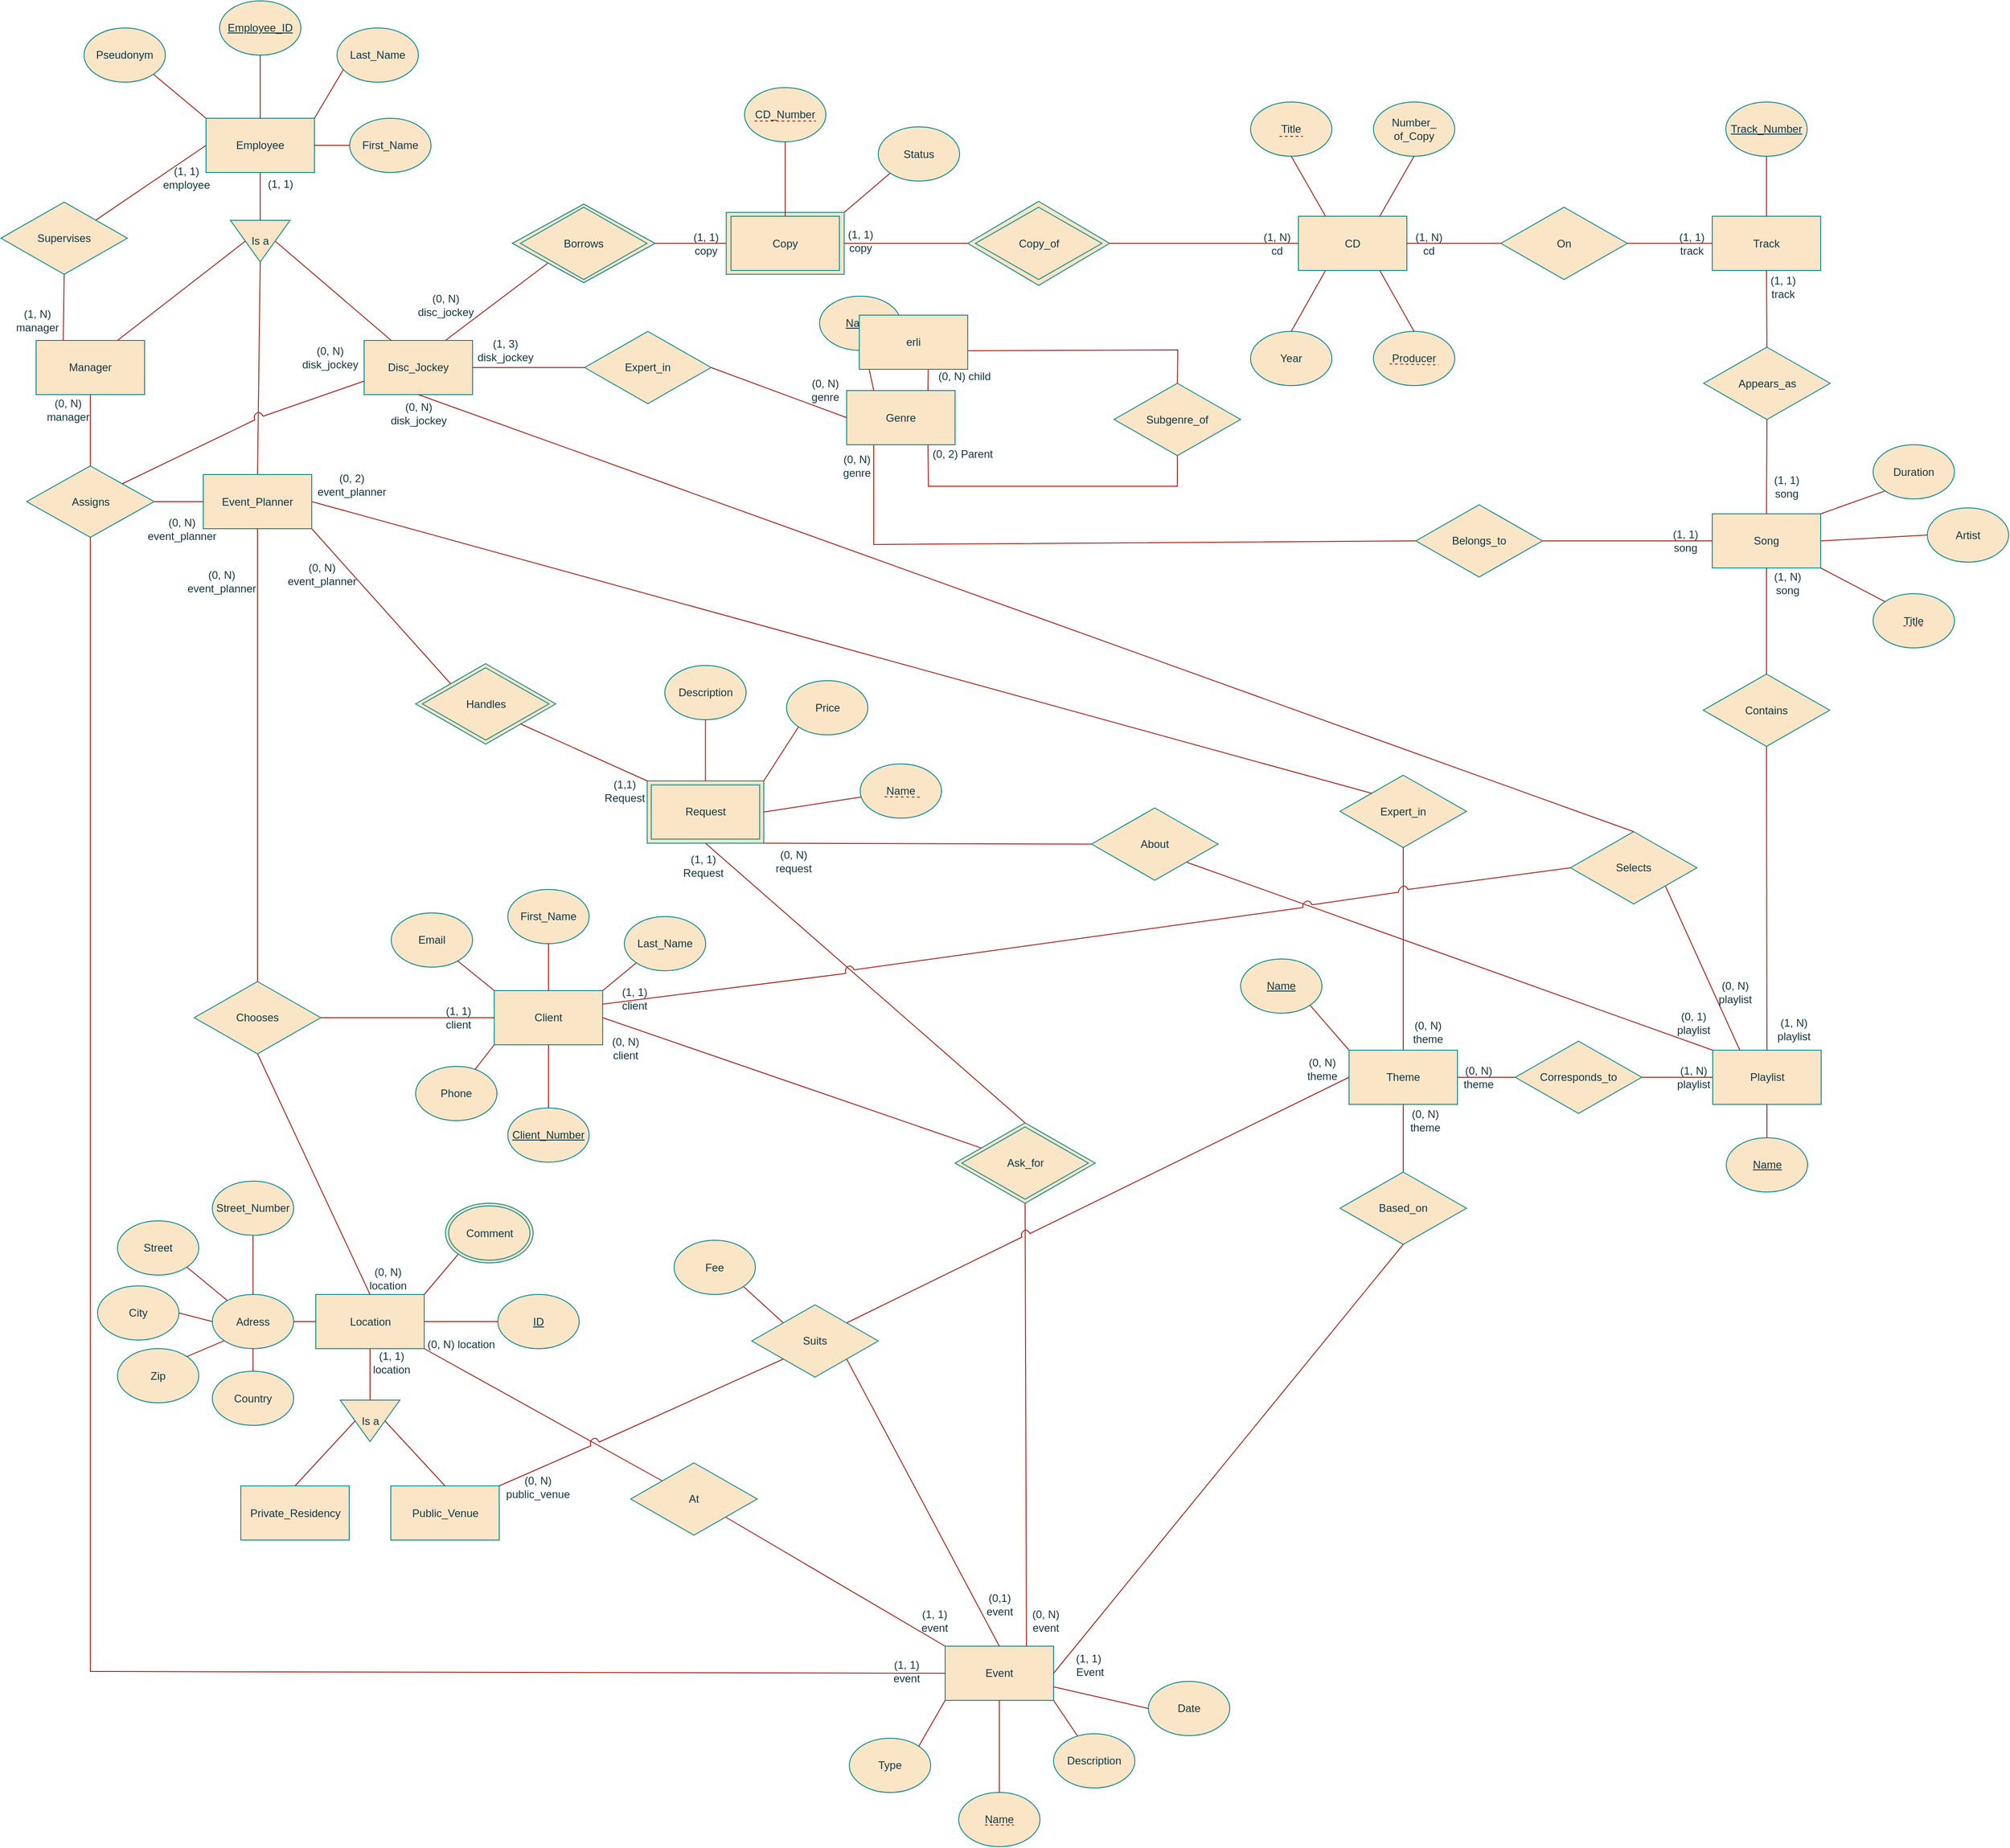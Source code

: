 <mxfile version="21.0.8" type="github">
  <diagram name="Page-1" id="oUGUHpaBGy30pAXyqQJv">
    <mxGraphModel dx="2587" dy="-762" grid="0" gridSize="10" guides="1" tooltips="1" connect="1" arrows="1" fold="1" page="1" pageScale="1" pageWidth="1169" pageHeight="827" math="0" shadow="0">
      <root>
        <mxCell id="0" />
        <mxCell id="1" parent="0" />
        <mxCell id="BhPx4a7bklo1Vdz_FuUB-1" value="" style="rhombus;whiteSpace=wrap;html=1;labelBackgroundColor=none;fillColor=#FAE5C7;strokeColor=#0F8B8D;fontColor=#143642;" parent="1" vertex="1">
          <mxGeometry x="-15" y="1965" width="157" height="93" as="geometry" />
        </mxCell>
        <mxCell id="BhPx4a7bklo1Vdz_FuUB-2" value="" style="rounded=0;whiteSpace=wrap;html=1;labelBackgroundColor=none;fillColor=#FAE5C7;strokeColor=#0F8B8D;fontColor=#143642;" parent="1" vertex="1">
          <mxGeometry x="-282.25" y="1977.21" width="130.5" height="68.57" as="geometry" />
        </mxCell>
        <mxCell id="BhPx4a7bklo1Vdz_FuUB-3" value="" style="rhombus;whiteSpace=wrap;html=1;labelBackgroundColor=none;fillColor=#FAE5C7;strokeColor=#0F8B8D;fontColor=#143642;" parent="1" vertex="1">
          <mxGeometry x="-519" y="1968" width="158" height="87" as="geometry" />
        </mxCell>
        <mxCell id="BhPx4a7bklo1Vdz_FuUB-4" value="" style="rhombus;whiteSpace=wrap;html=1;labelBackgroundColor=none;fillColor=#FAE5C7;strokeColor=#0F8B8D;fontColor=#143642;" parent="1" vertex="1">
          <mxGeometry x="-626" y="2477" width="155" height="89" as="geometry" />
        </mxCell>
        <mxCell id="BhPx4a7bklo1Vdz_FuUB-5" value="" style="rhombus;whiteSpace=wrap;html=1;labelBackgroundColor=none;fillColor=#FAE5C7;strokeColor=#0F8B8D;fontColor=#143642;" parent="1" vertex="1">
          <mxGeometry x="-29" y="2985.5" width="155" height="89" as="geometry" />
        </mxCell>
        <mxCell id="BhPx4a7bklo1Vdz_FuUB-6" value="" style="rounded=0;whiteSpace=wrap;html=1;labelBackgroundColor=none;fillColor=#FAE5C7;strokeColor=#0F8B8D;fontColor=#143642;" parent="1" vertex="1">
          <mxGeometry x="-369.75" y="2606.75" width="129" height="69" as="geometry" />
        </mxCell>
        <mxCell id="BhPx4a7bklo1Vdz_FuUB-7" value="Employee" style="rounded=0;whiteSpace=wrap;html=1;labelBackgroundColor=none;fillColor=#FAE5C7;strokeColor=#0F8B8D;fontColor=#143642;" parent="1" vertex="1">
          <mxGeometry x="-858" y="1873" width="120" height="60" as="geometry" />
        </mxCell>
        <mxCell id="BhPx4a7bklo1Vdz_FuUB-9" value="&lt;u&gt;Employee_ID&lt;/u&gt;" style="ellipse;whiteSpace=wrap;html=1;labelBackgroundColor=none;fillColor=#FAE5C7;strokeColor=#0F8B8D;fontColor=#143642;" parent="1" vertex="1">
          <mxGeometry x="-843" y="1743" width="90" height="60" as="geometry" />
        </mxCell>
        <mxCell id="BhPx4a7bklo1Vdz_FuUB-11" value="First_Name" style="ellipse;whiteSpace=wrap;html=1;labelBackgroundColor=none;fillColor=#FAE5C7;strokeColor=#0F8B8D;fontColor=#143642;" parent="1" vertex="1">
          <mxGeometry x="-699" y="1873" width="90" height="60" as="geometry" />
        </mxCell>
        <mxCell id="BhPx4a7bklo1Vdz_FuUB-12" value="Last_Name" style="ellipse;whiteSpace=wrap;html=1;labelBackgroundColor=none;fillColor=#FAE5C7;strokeColor=#0F8B8D;fontColor=#143642;" parent="1" vertex="1">
          <mxGeometry x="-713" y="1773" width="90" height="60" as="geometry" />
        </mxCell>
        <mxCell id="BhPx4a7bklo1Vdz_FuUB-13" value="" style="endArrow=none;html=1;rounded=0;entryX=0.078;entryY=0.767;entryDx=0;entryDy=0;entryPerimeter=0;exitX=1;exitY=0;exitDx=0;exitDy=0;labelBackgroundColor=none;strokeColor=#A8201A;fontColor=default;" parent="1" source="BhPx4a7bklo1Vdz_FuUB-7" target="BhPx4a7bklo1Vdz_FuUB-12" edge="1">
          <mxGeometry width="50" height="50" relative="1" as="geometry">
            <mxPoint x="-633" y="2023" as="sourcePoint" />
            <mxPoint x="-583" y="1973" as="targetPoint" />
          </mxGeometry>
        </mxCell>
        <mxCell id="BhPx4a7bklo1Vdz_FuUB-14" value="Pseudonym" style="ellipse;whiteSpace=wrap;html=1;labelBackgroundColor=none;fillColor=#FAE5C7;strokeColor=#0F8B8D;fontColor=#143642;" parent="1" vertex="1">
          <mxGeometry x="-993" y="1773" width="90" height="60" as="geometry" />
        </mxCell>
        <mxCell id="BhPx4a7bklo1Vdz_FuUB-15" value="" style="endArrow=none;html=1;rounded=0;entryX=1;entryY=1;entryDx=0;entryDy=0;exitX=0;exitY=0;exitDx=0;exitDy=0;labelBackgroundColor=none;strokeColor=#A8201A;fontColor=default;" parent="1" source="BhPx4a7bklo1Vdz_FuUB-7" target="BhPx4a7bklo1Vdz_FuUB-14" edge="1">
          <mxGeometry width="50" height="50" relative="1" as="geometry">
            <mxPoint x="-633" y="2023" as="sourcePoint" />
            <mxPoint x="-583" y="1973" as="targetPoint" />
          </mxGeometry>
        </mxCell>
        <mxCell id="BhPx4a7bklo1Vdz_FuUB-16" value="Is a&lt;br&gt;" style="triangle;whiteSpace=wrap;html=1;rotation=90;horizontal=0;verticalAlign=middle;labelPosition=center;verticalLabelPosition=middle;align=center;labelBackgroundColor=none;fillColor=#FAE5C7;strokeColor=#0F8B8D;fontColor=#143642;" parent="1" vertex="1">
          <mxGeometry x="-821" y="1976" width="46" height="66" as="geometry" />
        </mxCell>
        <mxCell id="BhPx4a7bklo1Vdz_FuUB-17" value="" style="endArrow=none;html=1;rounded=0;entryX=0.5;entryY=1;entryDx=0;entryDy=0;exitX=0;exitY=0.5;exitDx=0;exitDy=0;labelBackgroundColor=none;strokeColor=#A8201A;fontColor=default;" parent="1" source="BhPx4a7bklo1Vdz_FuUB-16" target="BhPx4a7bklo1Vdz_FuUB-7" edge="1">
          <mxGeometry width="50" height="50" relative="1" as="geometry">
            <mxPoint x="-476" y="2098" as="sourcePoint" />
            <mxPoint x="-426" y="2048" as="targetPoint" />
          </mxGeometry>
        </mxCell>
        <mxCell id="BhPx4a7bklo1Vdz_FuUB-18" value="(1, 1)" style="text;html=1;align=center;verticalAlign=middle;resizable=0;points=[];autosize=1;strokeColor=none;fillColor=none;labelBackgroundColor=none;fontColor=#143642;" parent="1" vertex="1">
          <mxGeometry x="-799" y="1933" width="46" height="26" as="geometry" />
        </mxCell>
        <mxCell id="BhPx4a7bklo1Vdz_FuUB-19" value="Manager" style="rounded=0;whiteSpace=wrap;html=1;labelBackgroundColor=none;fillColor=#FAE5C7;strokeColor=#0F8B8D;fontColor=#143642;" parent="1" vertex="1">
          <mxGeometry x="-1046" y="2119" width="120" height="60" as="geometry" />
        </mxCell>
        <mxCell id="BhPx4a7bklo1Vdz_FuUB-20" value="" style="endArrow=none;html=1;rounded=0;entryX=1;entryY=0.5;entryDx=0;entryDy=0;exitX=0.5;exitY=0;exitDx=0;exitDy=0;labelBackgroundColor=none;strokeColor=#A8201A;fontColor=default;" parent="1" source="BhPx4a7bklo1Vdz_FuUB-60" target="BhPx4a7bklo1Vdz_FuUB-16" edge="1">
          <mxGeometry width="50" height="50" relative="1" as="geometry">
            <mxPoint x="-962" y="2096" as="sourcePoint" />
            <mxPoint x="-868" y="2026" as="targetPoint" />
          </mxGeometry>
        </mxCell>
        <mxCell id="BhPx4a7bklo1Vdz_FuUB-21" value="Client&lt;br&gt;" style="whiteSpace=wrap;html=1;labelBackgroundColor=none;fillColor=#FAE5C7;strokeColor=#0F8B8D;fontColor=#143642;" parent="1" vertex="1">
          <mxGeometry x="-539" y="2839" width="120" height="60" as="geometry" />
        </mxCell>
        <mxCell id="BhPx4a7bklo1Vdz_FuUB-22" value="&lt;u&gt;Client_Number&lt;/u&gt;" style="ellipse;whiteSpace=wrap;html=1;labelBackgroundColor=none;fillColor=#FAE5C7;strokeColor=#0F8B8D;fontColor=#143642;" parent="1" vertex="1">
          <mxGeometry x="-524" y="2969" width="90" height="60" as="geometry" />
        </mxCell>
        <mxCell id="BhPx4a7bklo1Vdz_FuUB-23" value="Last_Name" style="ellipse;whiteSpace=wrap;html=1;labelBackgroundColor=none;fillColor=#FAE5C7;strokeColor=#0F8B8D;fontColor=#143642;" parent="1" vertex="1">
          <mxGeometry x="-395" y="2757" width="90" height="60" as="geometry" />
        </mxCell>
        <mxCell id="BhPx4a7bklo1Vdz_FuUB-24" value="Phone" style="ellipse;whiteSpace=wrap;html=1;labelBackgroundColor=none;fillColor=#FAE5C7;strokeColor=#0F8B8D;fontColor=#143642;" parent="1" vertex="1">
          <mxGeometry x="-626" y="2923" width="90" height="60" as="geometry" />
        </mxCell>
        <mxCell id="BhPx4a7bklo1Vdz_FuUB-25" value="First_Name" style="ellipse;whiteSpace=wrap;html=1;labelBackgroundColor=none;fillColor=#FAE5C7;strokeColor=#0F8B8D;fontColor=#143642;" parent="1" vertex="1">
          <mxGeometry x="-524" y="2727" width="90" height="60" as="geometry" />
        </mxCell>
        <mxCell id="BhPx4a7bklo1Vdz_FuUB-26" value="Email" style="ellipse;whiteSpace=wrap;html=1;labelBackgroundColor=none;fillColor=#FAE5C7;strokeColor=#0F8B8D;fontColor=#143642;" parent="1" vertex="1">
          <mxGeometry x="-653" y="2753" width="90" height="60" as="geometry" />
        </mxCell>
        <mxCell id="BhPx4a7bklo1Vdz_FuUB-27" value="" style="endArrow=none;html=1;rounded=0;entryX=0;entryY=1;entryDx=0;entryDy=0;exitX=1;exitY=0;exitDx=0;exitDy=0;labelBackgroundColor=none;strokeColor=#A8201A;fontColor=default;" parent="1" source="BhPx4a7bklo1Vdz_FuUB-21" target="BhPx4a7bklo1Vdz_FuUB-23" edge="1">
          <mxGeometry width="50" height="50" relative="1" as="geometry">
            <mxPoint x="-429" y="2832" as="sourcePoint" />
            <mxPoint x="-379" y="2782" as="targetPoint" />
          </mxGeometry>
        </mxCell>
        <mxCell id="BhPx4a7bklo1Vdz_FuUB-28" value="" style="endArrow=none;html=1;rounded=0;entryX=0.5;entryY=0;entryDx=0;entryDy=0;exitX=0.5;exitY=1;exitDx=0;exitDy=0;labelBackgroundColor=none;strokeColor=#A8201A;fontColor=default;" parent="1" source="BhPx4a7bklo1Vdz_FuUB-21" target="BhPx4a7bklo1Vdz_FuUB-22" edge="1">
          <mxGeometry width="50" height="50" relative="1" as="geometry">
            <mxPoint x="-528" y="2841" as="sourcePoint" />
            <mxPoint x="-478" y="2791" as="targetPoint" />
          </mxGeometry>
        </mxCell>
        <mxCell id="BhPx4a7bklo1Vdz_FuUB-29" value="" style="endArrow=none;html=1;rounded=0;entryX=0.5;entryY=1;entryDx=0;entryDy=0;labelBackgroundColor=none;strokeColor=#A8201A;fontColor=default;" parent="1" source="BhPx4a7bklo1Vdz_FuUB-21" target="BhPx4a7bklo1Vdz_FuUB-25" edge="1">
          <mxGeometry width="50" height="50" relative="1" as="geometry">
            <mxPoint x="-553" y="2818" as="sourcePoint" />
            <mxPoint x="-520" y="2814" as="targetPoint" />
          </mxGeometry>
        </mxCell>
        <mxCell id="BhPx4a7bklo1Vdz_FuUB-30" value="" style="endArrow=none;html=1;rounded=0;entryX=0;entryY=0;entryDx=0;entryDy=0;labelBackgroundColor=none;strokeColor=#A8201A;fontColor=default;" parent="1" source="BhPx4a7bklo1Vdz_FuUB-26" target="BhPx4a7bklo1Vdz_FuUB-21" edge="1">
          <mxGeometry width="50" height="50" relative="1" as="geometry">
            <mxPoint x="-612" y="2989" as="sourcePoint" />
            <mxPoint x="-562" y="2939" as="targetPoint" />
          </mxGeometry>
        </mxCell>
        <mxCell id="BhPx4a7bklo1Vdz_FuUB-31" value="" style="endArrow=none;html=1;rounded=0;exitX=0;exitY=1;exitDx=0;exitDy=0;labelBackgroundColor=none;strokeColor=#A8201A;fontColor=default;" parent="1" source="BhPx4a7bklo1Vdz_FuUB-21" target="BhPx4a7bklo1Vdz_FuUB-24" edge="1">
          <mxGeometry width="50" height="50" relative="1" as="geometry">
            <mxPoint x="-419" y="2987" as="sourcePoint" />
            <mxPoint x="-369" y="2937" as="targetPoint" />
          </mxGeometry>
        </mxCell>
        <mxCell id="BhPx4a7bklo1Vdz_FuUB-32" value="Event" style="whiteSpace=wrap;html=1;labelBackgroundColor=none;fillColor=#FAE5C7;strokeColor=#0F8B8D;fontColor=#143642;" parent="1" vertex="1">
          <mxGeometry x="-40.0" y="3565" width="120" height="60" as="geometry" />
        </mxCell>
        <mxCell id="BhPx4a7bklo1Vdz_FuUB-33" value="Type" style="ellipse;whiteSpace=wrap;html=1;labelBackgroundColor=none;fillColor=#FAE5C7;strokeColor=#0F8B8D;fontColor=#143642;" parent="1" vertex="1">
          <mxGeometry x="-146" y="3667" width="90" height="60" as="geometry" />
        </mxCell>
        <mxCell id="BhPx4a7bklo1Vdz_FuUB-35" value="Name" style="ellipse;whiteSpace=wrap;html=1;labelBackgroundColor=none;fillColor=#FAE5C7;strokeColor=#0F8B8D;fontColor=#143642;" parent="1" vertex="1">
          <mxGeometry x="-25" y="3727" width="90" height="60" as="geometry" />
        </mxCell>
        <mxCell id="BhPx4a7bklo1Vdz_FuUB-36" value="Date" style="ellipse;whiteSpace=wrap;html=1;labelBackgroundColor=none;fillColor=#FAE5C7;strokeColor=#0F8B8D;fontColor=#143642;" parent="1" vertex="1">
          <mxGeometry x="185" y="3604" width="90" height="60" as="geometry" />
        </mxCell>
        <mxCell id="BhPx4a7bklo1Vdz_FuUB-37" value="Description" style="ellipse;whiteSpace=wrap;html=1;labelBackgroundColor=none;fillColor=#FAE5C7;strokeColor=#0F8B8D;fontColor=#143642;" parent="1" vertex="1">
          <mxGeometry x="80.0" y="3662" width="90" height="60" as="geometry" />
        </mxCell>
        <mxCell id="BhPx4a7bklo1Vdz_FuUB-38" value="Disc_Jockey" style="rounded=0;whiteSpace=wrap;html=1;labelBackgroundColor=none;fillColor=#FAE5C7;strokeColor=#0F8B8D;fontColor=#143642;" parent="1" vertex="1">
          <mxGeometry x="-683" y="2119" width="120" height="60" as="geometry" />
        </mxCell>
        <mxCell id="BhPx4a7bklo1Vdz_FuUB-39" value="Location" style="rounded=0;whiteSpace=wrap;html=1;labelBackgroundColor=none;fillColor=#FAE5C7;strokeColor=#0F8B8D;fontColor=#143642;" parent="1" vertex="1">
          <mxGeometry x="-736.5" y="3175.5" width="120" height="60" as="geometry" />
        </mxCell>
        <mxCell id="BhPx4a7bklo1Vdz_FuUB-40" value="&lt;u&gt;ID&lt;br&gt;&lt;/u&gt;" style="ellipse;whiteSpace=wrap;html=1;labelBackgroundColor=none;fillColor=#FAE5C7;strokeColor=#0F8B8D;fontColor=#143642;" parent="1" vertex="1">
          <mxGeometry x="-535" y="3175.5" width="90" height="60" as="geometry" />
        </mxCell>
        <mxCell id="BhPx4a7bklo1Vdz_FuUB-41" value="Adress" style="ellipse;whiteSpace=wrap;html=1;labelBackgroundColor=none;fillColor=#FAE5C7;strokeColor=#0F8B8D;fontColor=#143642;" parent="1" vertex="1">
          <mxGeometry x="-851" y="3175.5" width="90" height="60" as="geometry" />
        </mxCell>
        <mxCell id="BhPx4a7bklo1Vdz_FuUB-42" value="Street" style="ellipse;whiteSpace=wrap;html=1;labelBackgroundColor=none;fillColor=#FAE5C7;strokeColor=#0F8B8D;fontColor=#143642;" parent="1" vertex="1">
          <mxGeometry x="-956" y="3094" width="90" height="60" as="geometry" />
        </mxCell>
        <mxCell id="BhPx4a7bklo1Vdz_FuUB-43" value="City" style="ellipse;whiteSpace=wrap;html=1;labelBackgroundColor=none;fillColor=#FAE5C7;strokeColor=#0F8B8D;fontColor=#143642;" parent="1" vertex="1">
          <mxGeometry x="-978" y="3166" width="90" height="60" as="geometry" />
        </mxCell>
        <mxCell id="BhPx4a7bklo1Vdz_FuUB-44" value="Zip" style="ellipse;whiteSpace=wrap;html=1;labelBackgroundColor=none;fillColor=#FAE5C7;strokeColor=#0F8B8D;fontColor=#143642;" parent="1" vertex="1">
          <mxGeometry x="-956" y="3235.5" width="90" height="60" as="geometry" />
        </mxCell>
        <mxCell id="BhPx4a7bklo1Vdz_FuUB-45" value="Country" style="ellipse;whiteSpace=wrap;html=1;labelBackgroundColor=none;fillColor=#FAE5C7;strokeColor=#0F8B8D;fontColor=#143642;" parent="1" vertex="1">
          <mxGeometry x="-851" y="3260.5" width="90" height="60" as="geometry" />
        </mxCell>
        <mxCell id="BhPx4a7bklo1Vdz_FuUB-47" value="" style="endArrow=none;html=1;rounded=0;entryX=0.5;entryY=1;entryDx=0;entryDy=0;labelBackgroundColor=none;strokeColor=#A8201A;fontColor=default;" parent="1" source="BhPx4a7bklo1Vdz_FuUB-45" target="BhPx4a7bklo1Vdz_FuUB-41" edge="1">
          <mxGeometry width="50" height="50" relative="1" as="geometry">
            <mxPoint x="-541" y="3156.5" as="sourcePoint" />
            <mxPoint x="-491" y="3106.5" as="targetPoint" />
          </mxGeometry>
        </mxCell>
        <mxCell id="BhPx4a7bklo1Vdz_FuUB-48" value="" style="endArrow=none;html=1;rounded=0;exitX=1;exitY=0;exitDx=0;exitDy=0;entryX=0;entryY=1;entryDx=0;entryDy=0;labelBackgroundColor=none;strokeColor=#A8201A;fontColor=default;" parent="1" source="BhPx4a7bklo1Vdz_FuUB-44" target="BhPx4a7bklo1Vdz_FuUB-41" edge="1">
          <mxGeometry width="50" height="50" relative="1" as="geometry">
            <mxPoint x="-541" y="3156.5" as="sourcePoint" />
            <mxPoint x="-491" y="3106.5" as="targetPoint" />
          </mxGeometry>
        </mxCell>
        <mxCell id="BhPx4a7bklo1Vdz_FuUB-49" value="" style="endArrow=none;html=1;rounded=0;exitX=1;exitY=0.5;exitDx=0;exitDy=0;entryX=0;entryY=0.5;entryDx=0;entryDy=0;labelBackgroundColor=none;strokeColor=#A8201A;fontColor=default;" parent="1" source="BhPx4a7bklo1Vdz_FuUB-43" target="BhPx4a7bklo1Vdz_FuUB-41" edge="1">
          <mxGeometry width="50" height="50" relative="1" as="geometry">
            <mxPoint x="-541" y="3156.5" as="sourcePoint" />
            <mxPoint x="-491" y="3106.5" as="targetPoint" />
          </mxGeometry>
        </mxCell>
        <mxCell id="BhPx4a7bklo1Vdz_FuUB-50" value="" style="endArrow=none;html=1;rounded=0;entryX=1;entryY=1;entryDx=0;entryDy=0;labelBackgroundColor=none;strokeColor=#A8201A;fontColor=default;" parent="1" source="BhPx4a7bklo1Vdz_FuUB-41" target="BhPx4a7bklo1Vdz_FuUB-42" edge="1">
          <mxGeometry width="50" height="50" relative="1" as="geometry">
            <mxPoint x="-541" y="3156.5" as="sourcePoint" />
            <mxPoint x="-491" y="3106.5" as="targetPoint" />
          </mxGeometry>
        </mxCell>
        <mxCell id="BhPx4a7bklo1Vdz_FuUB-52" value="" style="endArrow=none;html=1;rounded=0;exitX=1;exitY=0.5;exitDx=0;exitDy=0;entryX=0;entryY=0.5;entryDx=0;entryDy=0;labelBackgroundColor=none;strokeColor=#A8201A;fontColor=default;" parent="1" source="BhPx4a7bklo1Vdz_FuUB-41" target="BhPx4a7bklo1Vdz_FuUB-39" edge="1">
          <mxGeometry width="50" height="50" relative="1" as="geometry">
            <mxPoint x="-625.5" y="3156.5" as="sourcePoint" />
            <mxPoint x="-575.5" y="3106.5" as="targetPoint" />
          </mxGeometry>
        </mxCell>
        <mxCell id="BhPx4a7bklo1Vdz_FuUB-53" value="" style="endArrow=none;html=1;rounded=0;exitX=0;exitY=0.5;exitDx=0;exitDy=0;entryX=1;entryY=0.5;entryDx=0;entryDy=0;labelBackgroundColor=none;strokeColor=#A8201A;fontColor=default;" parent="1" source="BhPx4a7bklo1Vdz_FuUB-40" target="BhPx4a7bklo1Vdz_FuUB-39" edge="1">
          <mxGeometry width="50" height="50" relative="1" as="geometry">
            <mxPoint x="-625.5" y="3156.5" as="sourcePoint" />
            <mxPoint x="-575.5" y="3106.5" as="targetPoint" />
          </mxGeometry>
        </mxCell>
        <mxCell id="BhPx4a7bklo1Vdz_FuUB-54" value="" style="ellipse;whiteSpace=wrap;html=1;labelBackgroundColor=none;fillColor=#FAE5C7;strokeColor=#0F8B8D;fontColor=#143642;" parent="1" vertex="1">
          <mxGeometry x="-593" y="3074.5" width="97" height="66" as="geometry" />
        </mxCell>
        <mxCell id="BhPx4a7bklo1Vdz_FuUB-55" value="Comment" style="ellipse;whiteSpace=wrap;html=1;labelBackgroundColor=none;fillColor=#FAE5C7;strokeColor=#0F8B8D;fontColor=#143642;" parent="1" vertex="1">
          <mxGeometry x="-589.5" y="3077.5" width="90" height="60" as="geometry" />
        </mxCell>
        <mxCell id="BhPx4a7bklo1Vdz_FuUB-56" value="" style="endArrow=none;html=1;rounded=0;exitX=1;exitY=0;exitDx=0;exitDy=0;entryX=0;entryY=1;entryDx=0;entryDy=0;labelBackgroundColor=none;strokeColor=#A8201A;fontColor=default;" parent="1" source="BhPx4a7bklo1Vdz_FuUB-39" target="BhPx4a7bklo1Vdz_FuUB-54" edge="1">
          <mxGeometry width="50" height="50" relative="1" as="geometry">
            <mxPoint x="-625.5" y="3156.5" as="sourcePoint" />
            <mxPoint x="-575.5" y="3106.5" as="targetPoint" />
          </mxGeometry>
        </mxCell>
        <mxCell id="BhPx4a7bklo1Vdz_FuUB-57" value="" style="endArrow=none;html=1;rounded=0;exitX=0.5;exitY=0;exitDx=0;exitDy=0;labelBackgroundColor=none;strokeColor=#A8201A;fontColor=default;" parent="1" source="BhPx4a7bklo1Vdz_FuUB-35" target="BhPx4a7bklo1Vdz_FuUB-32" edge="1">
          <mxGeometry width="50" height="50" relative="1" as="geometry">
            <mxPoint x="-115.25" y="3484" as="sourcePoint" />
            <mxPoint x="-65.25" y="3434" as="targetPoint" />
          </mxGeometry>
        </mxCell>
        <mxCell id="BhPx4a7bklo1Vdz_FuUB-58" value="" style="endArrow=none;html=1;rounded=0;exitX=1;exitY=1;exitDx=0;exitDy=0;labelBackgroundColor=none;strokeColor=#A8201A;fontColor=default;" parent="1" source="BhPx4a7bklo1Vdz_FuUB-32" target="BhPx4a7bklo1Vdz_FuUB-37" edge="1">
          <mxGeometry width="50" height="50" relative="1" as="geometry">
            <mxPoint x="-115.25" y="3484" as="sourcePoint" />
            <mxPoint x="-65.25" y="3434" as="targetPoint" />
          </mxGeometry>
        </mxCell>
        <mxCell id="BhPx4a7bklo1Vdz_FuUB-59" value="" style="endArrow=none;html=1;rounded=0;entryX=0;entryY=0.5;entryDx=0;entryDy=0;exitX=1;exitY=0.75;exitDx=0;exitDy=0;labelBackgroundColor=none;strokeColor=#A8201A;fontColor=default;" parent="1" source="BhPx4a7bklo1Vdz_FuUB-32" target="BhPx4a7bklo1Vdz_FuUB-36" edge="1">
          <mxGeometry width="50" height="50" relative="1" as="geometry">
            <mxPoint x="-5" y="3538" as="sourcePoint" />
            <mxPoint x="-502.75" y="3431" as="targetPoint" />
          </mxGeometry>
        </mxCell>
        <mxCell id="BhPx4a7bklo1Vdz_FuUB-60" value="Event_Planner" style="rounded=0;whiteSpace=wrap;html=1;labelBackgroundColor=none;fillColor=#FAE5C7;strokeColor=#0F8B8D;fontColor=#143642;" parent="1" vertex="1">
          <mxGeometry x="-861" y="2267.5" width="120" height="60" as="geometry" />
        </mxCell>
        <mxCell id="BhPx4a7bklo1Vdz_FuUB-61" value="" style="endArrow=none;html=1;rounded=0;entryX=0.5;entryY=1;entryDx=0;entryDy=0;exitX=0.75;exitY=0;exitDx=0;exitDy=0;labelBackgroundColor=none;strokeColor=#A8201A;fontColor=default;" parent="1" source="BhPx4a7bklo1Vdz_FuUB-19" target="BhPx4a7bklo1Vdz_FuUB-16" edge="1">
          <mxGeometry width="50" height="50" relative="1" as="geometry">
            <mxPoint x="-798" y="2096" as="sourcePoint" />
            <mxPoint x="-755" y="2299" as="targetPoint" />
          </mxGeometry>
        </mxCell>
        <mxCell id="BhPx4a7bklo1Vdz_FuUB-62" value="Supervises" style="rhombus;whiteSpace=wrap;html=1;labelBackgroundColor=none;fillColor=#FAE5C7;strokeColor=#0F8B8D;fontColor=#143642;" parent="1" vertex="1">
          <mxGeometry x="-1085" y="1965.78" width="140" height="80" as="geometry" />
        </mxCell>
        <mxCell id="BhPx4a7bklo1Vdz_FuUB-63" value="" style="endArrow=none;html=1;rounded=0;exitX=0;exitY=0.5;exitDx=0;exitDy=0;entryX=1;entryY=0;entryDx=0;entryDy=0;labelBackgroundColor=none;strokeColor=#A8201A;fontColor=default;" parent="1" source="BhPx4a7bklo1Vdz_FuUB-7" target="BhPx4a7bklo1Vdz_FuUB-62" edge="1">
          <mxGeometry width="50" height="50" relative="1" as="geometry">
            <mxPoint x="-805" y="2349" as="sourcePoint" />
            <mxPoint x="-755" y="2299" as="targetPoint" />
          </mxGeometry>
        </mxCell>
        <mxCell id="BhPx4a7bklo1Vdz_FuUB-68" value="(0, N)&lt;br&gt;disk_jockey" style="text;html=1;align=center;verticalAlign=middle;resizable=0;points=[];autosize=1;strokeColor=none;fillColor=none;labelBackgroundColor=none;fontColor=#143642;" parent="1" vertex="1">
          <mxGeometry x="-663" y="2179" width="80" height="41" as="geometry" />
        </mxCell>
        <mxCell id="BhPx4a7bklo1Vdz_FuUB-69" value="Is a&lt;br&gt;" style="triangle;whiteSpace=wrap;html=1;rotation=90;horizontal=0;verticalAlign=middle;labelPosition=center;verticalLabelPosition=middle;align=center;labelBackgroundColor=none;fillColor=#FAE5C7;strokeColor=#0F8B8D;fontColor=#143642;" parent="1" vertex="1">
          <mxGeometry x="-699.5" y="3282.5" width="46" height="66" as="geometry" />
        </mxCell>
        <mxCell id="BhPx4a7bklo1Vdz_FuUB-70" value="Public_Venue" style="rounded=0;whiteSpace=wrap;html=1;labelBackgroundColor=none;fillColor=#FAE5C7;strokeColor=#0F8B8D;fontColor=#143642;" parent="1" vertex="1">
          <mxGeometry x="-653.5" y="3387.5" width="120" height="60" as="geometry" />
        </mxCell>
        <mxCell id="BhPx4a7bklo1Vdz_FuUB-71" value="Private_Residency" style="rounded=0;whiteSpace=wrap;html=1;labelBackgroundColor=none;fillColor=#FAE5C7;strokeColor=#0F8B8D;fontColor=#143642;" parent="1" vertex="1">
          <mxGeometry x="-819.5" y="3387.5" width="120" height="60" as="geometry" />
        </mxCell>
        <mxCell id="BhPx4a7bklo1Vdz_FuUB-72" value="" style="endArrow=none;html=1;rounded=0;entryX=0.5;entryY=1;entryDx=0;entryDy=0;exitX=0;exitY=0.5;exitDx=0;exitDy=0;labelBackgroundColor=none;strokeColor=#A8201A;fontColor=default;" parent="1" source="BhPx4a7bklo1Vdz_FuUB-69" target="BhPx4a7bklo1Vdz_FuUB-39" edge="1">
          <mxGeometry width="50" height="50" relative="1" as="geometry">
            <mxPoint x="-347.5" y="3256.5" as="sourcePoint" />
            <mxPoint x="-297.5" y="3206.5" as="targetPoint" />
          </mxGeometry>
        </mxCell>
        <mxCell id="BhPx4a7bklo1Vdz_FuUB-73" value="" style="endArrow=none;html=1;rounded=0;entryX=0.5;entryY=0;entryDx=0;entryDy=0;exitX=0.5;exitY=0;exitDx=0;exitDy=0;labelBackgroundColor=none;strokeColor=#A8201A;fontColor=default;" parent="1" source="BhPx4a7bklo1Vdz_FuUB-70" target="BhPx4a7bklo1Vdz_FuUB-69" edge="1">
          <mxGeometry width="50" height="50" relative="1" as="geometry">
            <mxPoint x="-347.5" y="3256.5" as="sourcePoint" />
            <mxPoint x="-297.5" y="3206.5" as="targetPoint" />
          </mxGeometry>
        </mxCell>
        <mxCell id="BhPx4a7bklo1Vdz_FuUB-74" value="" style="endArrow=none;html=1;rounded=0;exitX=0.5;exitY=0;exitDx=0;exitDy=0;entryX=0.5;entryY=1;entryDx=0;entryDy=0;labelBackgroundColor=none;strokeColor=#A8201A;fontColor=default;" parent="1" source="BhPx4a7bklo1Vdz_FuUB-71" target="BhPx4a7bklo1Vdz_FuUB-69" edge="1">
          <mxGeometry width="50" height="50" relative="1" as="geometry">
            <mxPoint x="-347.5" y="3256.5" as="sourcePoint" />
            <mxPoint x="-297.5" y="3206.5" as="targetPoint" />
          </mxGeometry>
        </mxCell>
        <mxCell id="BhPx4a7bklo1Vdz_FuUB-75" value="" style="endArrow=none;html=1;rounded=0;entryX=0.5;entryY=0;entryDx=0;entryDy=0;exitX=0.25;exitY=0;exitDx=0;exitDy=0;labelBackgroundColor=none;strokeColor=#A8201A;fontColor=default;" parent="1" source="BhPx4a7bklo1Vdz_FuUB-38" target="BhPx4a7bklo1Vdz_FuUB-16" edge="1">
          <mxGeometry width="50" height="50" relative="1" as="geometry">
            <mxPoint x="-1364" y="2464" as="sourcePoint" />
            <mxPoint x="-1314" y="2414" as="targetPoint" />
          </mxGeometry>
        </mxCell>
        <mxCell id="BhPx4a7bklo1Vdz_FuUB-76" value="Fee" style="ellipse;whiteSpace=wrap;html=1;labelBackgroundColor=none;fillColor=#FAE5C7;strokeColor=#0F8B8D;fontColor=#143642;" parent="1" vertex="1">
          <mxGeometry x="-340" y="3115.5" width="90" height="60" as="geometry" />
        </mxCell>
        <mxCell id="BhPx4a7bklo1Vdz_FuUB-77" value="" style="endArrow=none;html=1;rounded=0;entryX=0;entryY=0;entryDx=0;entryDy=0;exitX=1;exitY=1;exitDx=0;exitDy=0;labelBackgroundColor=none;strokeColor=#A8201A;fontColor=default;" parent="1" source="BhPx4a7bklo1Vdz_FuUB-76" target="rt8Y56b8UioMXUby8CoI-60" edge="1">
          <mxGeometry width="50" height="50" relative="1" as="geometry">
            <mxPoint x="-473.5" y="3459.5" as="sourcePoint" />
            <mxPoint x="-423.5" y="3409.5" as="targetPoint" />
          </mxGeometry>
        </mxCell>
        <mxCell id="BhPx4a7bklo1Vdz_FuUB-78" value="Request" style="rounded=0;whiteSpace=wrap;html=1;labelBackgroundColor=none;fillColor=#FAE5C7;strokeColor=#0F8B8D;fontColor=#143642;" parent="1" vertex="1">
          <mxGeometry x="-365.25" y="2611.25" width="120" height="60" as="geometry" />
        </mxCell>
        <mxCell id="BhPx4a7bklo1Vdz_FuUB-79" value="Handles" style="rhombus;whiteSpace=wrap;html=1;labelBackgroundColor=none;fillColor=#FAE5C7;strokeColor=#0F8B8D;fontColor=#143642;" parent="1" vertex="1">
          <mxGeometry x="-618.5" y="2481.5" width="140" height="80" as="geometry" />
        </mxCell>
        <mxCell id="BhPx4a7bklo1Vdz_FuUB-80" value="Ask_for" style="rhombus;whiteSpace=wrap;html=1;labelBackgroundColor=none;fillColor=#FAE5C7;strokeColor=#0F8B8D;fontColor=#143642;" parent="1" vertex="1">
          <mxGeometry x="-21.5" y="2990" width="140" height="80" as="geometry" />
        </mxCell>
        <mxCell id="BhPx4a7bklo1Vdz_FuUB-82" value="" style="endArrow=none;html=1;rounded=0;exitX=1;exitY=1;exitDx=0;exitDy=0;entryX=0;entryY=0;entryDx=0;entryDy=0;labelBackgroundColor=none;strokeColor=#A8201A;fontColor=default;" parent="1" source="BhPx4a7bklo1Vdz_FuUB-4" target="BhPx4a7bklo1Vdz_FuUB-6" edge="1">
          <mxGeometry width="50" height="50" relative="1" as="geometry">
            <mxPoint x="-448.25" y="2495.75" as="sourcePoint" />
            <mxPoint x="-325" y="2642" as="targetPoint" />
          </mxGeometry>
        </mxCell>
        <mxCell id="BhPx4a7bklo1Vdz_FuUB-83" value="" style="endArrow=none;html=1;rounded=0;entryX=0.5;entryY=1;entryDx=0;entryDy=0;exitX=0.5;exitY=0;exitDx=0;exitDy=0;labelBackgroundColor=none;strokeColor=#A8201A;fontColor=default;" parent="1" source="BhPx4a7bklo1Vdz_FuUB-5" target="BhPx4a7bklo1Vdz_FuUB-6" edge="1">
          <mxGeometry width="50" height="50" relative="1" as="geometry">
            <mxPoint x="128" y="3219" as="sourcePoint" />
            <mxPoint x="176" y="3193" as="targetPoint" />
          </mxGeometry>
        </mxCell>
        <mxCell id="BhPx4a7bklo1Vdz_FuUB-84" value="" style="endArrow=none;html=1;rounded=0;exitX=1;exitY=0.5;exitDx=0;exitDy=0;labelBackgroundColor=none;strokeColor=#A8201A;fontColor=default;" parent="1" source="BhPx4a7bklo1Vdz_FuUB-21" target="BhPx4a7bklo1Vdz_FuUB-5" edge="1">
          <mxGeometry width="50" height="50" relative="1" as="geometry">
            <mxPoint x="-300.25" y="3477.5" as="sourcePoint" />
            <mxPoint x="-291.25" y="3428.5" as="targetPoint" />
          </mxGeometry>
        </mxCell>
        <mxCell id="BhPx4a7bklo1Vdz_FuUB-85" value="(0, N)&lt;br&gt;client" style="text;html=1;align=center;verticalAlign=middle;resizable=0;points=[];autosize=1;strokeColor=none;fillColor=none;labelBackgroundColor=none;fontColor=#143642;" parent="1" vertex="1">
          <mxGeometry x="-417.75" y="2882" width="48" height="41" as="geometry" />
        </mxCell>
        <mxCell id="BhPx4a7bklo1Vdz_FuUB-86" value="(1,1)&lt;br&gt;Request" style="text;html=1;align=center;verticalAlign=middle;resizable=0;points=[];autosize=1;strokeColor=none;fillColor=none;labelBackgroundColor=none;fontColor=#143642;" parent="1" vertex="1">
          <mxGeometry x="-427" y="2597.5" width="63" height="41" as="geometry" />
        </mxCell>
        <mxCell id="BhPx4a7bklo1Vdz_FuUB-87" value="(1, 1)&lt;br&gt;Request" style="text;html=1;align=center;verticalAlign=middle;resizable=0;points=[];autosize=1;strokeColor=none;fillColor=none;labelBackgroundColor=none;fontColor=#143642;" parent="1" vertex="1">
          <mxGeometry x="-340" y="2680.5" width="63" height="41" as="geometry" />
        </mxCell>
        <mxCell id="BhPx4a7bklo1Vdz_FuUB-89" value="Description" style="ellipse;whiteSpace=wrap;html=1;labelBackgroundColor=none;fillColor=#FAE5C7;strokeColor=#0F8B8D;fontColor=#143642;" parent="1" vertex="1">
          <mxGeometry x="-350.25" y="2479" width="90" height="60" as="geometry" />
        </mxCell>
        <mxCell id="BhPx4a7bklo1Vdz_FuUB-90" value="Price" style="ellipse;whiteSpace=wrap;html=1;labelBackgroundColor=none;fillColor=#FAE5C7;strokeColor=#0F8B8D;fontColor=#143642;" parent="1" vertex="1">
          <mxGeometry x="-215.5" y="2495.75" width="90" height="60" as="geometry" />
        </mxCell>
        <mxCell id="BhPx4a7bklo1Vdz_FuUB-91" value="" style="endArrow=none;html=1;rounded=0;entryX=0;entryY=1;entryDx=0;entryDy=0;exitX=1;exitY=0;exitDx=0;exitDy=0;labelBackgroundColor=none;strokeColor=#A8201A;fontColor=default;" parent="1" source="BhPx4a7bklo1Vdz_FuUB-6" target="BhPx4a7bklo1Vdz_FuUB-90" edge="1">
          <mxGeometry width="50" height="50" relative="1" as="geometry">
            <mxPoint x="-391" y="2644" as="sourcePoint" />
            <mxPoint x="-341" y="2594" as="targetPoint" />
          </mxGeometry>
        </mxCell>
        <mxCell id="BhPx4a7bklo1Vdz_FuUB-92" value="" style="endArrow=none;html=1;rounded=0;entryX=0.5;entryY=1;entryDx=0;entryDy=0;exitX=0.5;exitY=0;exitDx=0;exitDy=0;labelBackgroundColor=none;strokeColor=#A8201A;fontColor=default;" parent="1" source="BhPx4a7bklo1Vdz_FuUB-6" target="BhPx4a7bklo1Vdz_FuUB-89" edge="1">
          <mxGeometry width="50" height="50" relative="1" as="geometry">
            <mxPoint x="-391" y="2644" as="sourcePoint" />
            <mxPoint x="-341" y="2594" as="targetPoint" />
          </mxGeometry>
        </mxCell>
        <mxCell id="BhPx4a7bklo1Vdz_FuUB-94" value="Playlist" style="rounded=0;whiteSpace=wrap;html=1;labelBackgroundColor=none;fillColor=#FAE5C7;strokeColor=#0F8B8D;fontColor=#143642;" parent="1" vertex="1">
          <mxGeometry x="809.5" y="2905" width="120" height="60" as="geometry" />
        </mxCell>
        <mxCell id="BhPx4a7bklo1Vdz_FuUB-95" value="Contains" style="rhombus;whiteSpace=wrap;html=1;labelBackgroundColor=none;fillColor=#FAE5C7;strokeColor=#0F8B8D;fontColor=#143642;" parent="1" vertex="1">
          <mxGeometry x="799" y="2488.5" width="140" height="80" as="geometry" />
        </mxCell>
        <mxCell id="BhPx4a7bklo1Vdz_FuUB-96" value="Song" style="rounded=0;whiteSpace=wrap;html=1;labelBackgroundColor=none;fillColor=#FAE5C7;strokeColor=#0F8B8D;fontColor=#143642;" parent="1" vertex="1">
          <mxGeometry x="809" y="2311" width="120" height="60" as="geometry" />
        </mxCell>
        <mxCell id="BhPx4a7bklo1Vdz_FuUB-97" value="Title" style="ellipse;whiteSpace=wrap;html=1;labelBackgroundColor=none;fillColor=#FAE5C7;strokeColor=#0F8B8D;fontColor=#143642;" parent="1" vertex="1">
          <mxGeometry x="987" y="2399.5" width="90" height="60" as="geometry" />
        </mxCell>
        <mxCell id="BhPx4a7bklo1Vdz_FuUB-98" value="Duration" style="ellipse;whiteSpace=wrap;html=1;labelBackgroundColor=none;fillColor=#FAE5C7;strokeColor=#0F8B8D;fontColor=#143642;" parent="1" vertex="1">
          <mxGeometry x="987" y="2234.5" width="90" height="60" as="geometry" />
        </mxCell>
        <mxCell id="BhPx4a7bklo1Vdz_FuUB-99" value="Artist" style="ellipse;whiteSpace=wrap;html=1;labelBackgroundColor=none;fillColor=#FAE5C7;strokeColor=#0F8B8D;fontColor=#143642;" parent="1" vertex="1">
          <mxGeometry x="1047" y="2304.5" width="90" height="60" as="geometry" />
        </mxCell>
        <mxCell id="BhPx4a7bklo1Vdz_FuUB-100" value="&lt;u&gt;Track_Number&lt;/u&gt;" style="ellipse;whiteSpace=wrap;html=1;labelBackgroundColor=none;fillColor=#FAE5C7;strokeColor=#0F8B8D;fontColor=#143642;" parent="1" vertex="1">
          <mxGeometry x="824" y="1855" width="90" height="60" as="geometry" />
        </mxCell>
        <mxCell id="BhPx4a7bklo1Vdz_FuUB-101" value="On" style="rhombus;whiteSpace=wrap;html=1;labelBackgroundColor=none;fillColor=#FAE5C7;strokeColor=#0F8B8D;fontColor=#143642;" parent="1" vertex="1">
          <mxGeometry x="575" y="1971.5" width="140" height="80" as="geometry" />
        </mxCell>
        <mxCell id="BhPx4a7bklo1Vdz_FuUB-102" value="CD" style="rounded=0;whiteSpace=wrap;html=1;labelBackgroundColor=none;fillColor=#FAE5C7;strokeColor=#0F8B8D;fontColor=#143642;" parent="1" vertex="1">
          <mxGeometry x="351" y="1981.5" width="120" height="60" as="geometry" />
        </mxCell>
        <mxCell id="BhPx4a7bklo1Vdz_FuUB-103" value="" style="endArrow=none;html=1;rounded=0;entryX=0;entryY=0;entryDx=0;entryDy=0;exitX=1;exitY=1;exitDx=0;exitDy=0;labelBackgroundColor=none;strokeColor=#A8201A;fontColor=default;" parent="1" source="BhPx4a7bklo1Vdz_FuUB-96" target="BhPx4a7bklo1Vdz_FuUB-97" edge="1">
          <mxGeometry width="50" height="50" relative="1" as="geometry">
            <mxPoint x="839" y="2332" as="sourcePoint" />
            <mxPoint x="889" y="2282" as="targetPoint" />
          </mxGeometry>
        </mxCell>
        <mxCell id="BhPx4a7bklo1Vdz_FuUB-104" value="" style="endArrow=none;html=1;rounded=0;entryX=0;entryY=0.5;entryDx=0;entryDy=0;exitX=1;exitY=0.5;exitDx=0;exitDy=0;labelBackgroundColor=none;strokeColor=#A8201A;fontColor=default;" parent="1" source="BhPx4a7bklo1Vdz_FuUB-96" target="BhPx4a7bklo1Vdz_FuUB-99" edge="1">
          <mxGeometry width="50" height="50" relative="1" as="geometry">
            <mxPoint x="839" y="2332" as="sourcePoint" />
            <mxPoint x="1005.0" y="2348" as="targetPoint" />
          </mxGeometry>
        </mxCell>
        <mxCell id="BhPx4a7bklo1Vdz_FuUB-105" value="" style="endArrow=none;html=1;rounded=0;entryX=0;entryY=1;entryDx=0;entryDy=0;exitX=1;exitY=0;exitDx=0;exitDy=0;labelBackgroundColor=none;strokeColor=#A8201A;fontColor=default;" parent="1" source="BhPx4a7bklo1Vdz_FuUB-96" target="BhPx4a7bklo1Vdz_FuUB-98" edge="1">
          <mxGeometry width="50" height="50" relative="1" as="geometry">
            <mxPoint x="839" y="2332" as="sourcePoint" />
            <mxPoint x="889" y="2282" as="targetPoint" />
          </mxGeometry>
        </mxCell>
        <mxCell id="BhPx4a7bklo1Vdz_FuUB-106" value="" style="endArrow=none;html=1;rounded=0;entryX=0.5;entryY=1;entryDx=0;entryDy=0;exitX=0.5;exitY=0;exitDx=0;exitDy=0;labelBackgroundColor=none;strokeColor=#A8201A;fontColor=default;" parent="1" source="XrS7nakEa516wLNIobtI-19" target="BhPx4a7bklo1Vdz_FuUB-100" edge="1">
          <mxGeometry width="50" height="50" relative="1" as="geometry">
            <mxPoint x="366.5" y="2411.5" as="sourcePoint" />
            <mxPoint x="416.5" y="2361.5" as="targetPoint" />
          </mxGeometry>
        </mxCell>
        <mxCell id="BhPx4a7bklo1Vdz_FuUB-107" value="" style="endArrow=none;html=1;rounded=0;entryX=1;entryY=0.5;entryDx=0;entryDy=0;exitX=0;exitY=0.5;exitDx=0;exitDy=0;labelBackgroundColor=none;strokeColor=#A8201A;fontColor=default;" parent="1" source="BhPx4a7bklo1Vdz_FuUB-101" target="BhPx4a7bklo1Vdz_FuUB-102" edge="1">
          <mxGeometry width="50" height="50" relative="1" as="geometry">
            <mxPoint x="382" y="2296" as="sourcePoint" />
            <mxPoint x="432" y="2246" as="targetPoint" />
          </mxGeometry>
        </mxCell>
        <mxCell id="BhPx4a7bklo1Vdz_FuUB-108" value="" style="endArrow=none;html=1;rounded=0;entryX=0.5;entryY=0;entryDx=0;entryDy=0;exitX=0.5;exitY=1;exitDx=0;exitDy=0;labelBackgroundColor=none;strokeColor=#A8201A;fontColor=default;" parent="1" source="BhPx4a7bklo1Vdz_FuUB-96" target="BhPx4a7bklo1Vdz_FuUB-95" edge="1">
          <mxGeometry width="50" height="50" relative="1" as="geometry">
            <mxPoint x="632.49" y="3020.5" as="sourcePoint" />
            <mxPoint x="682.49" y="2970.5" as="targetPoint" />
          </mxGeometry>
        </mxCell>
        <mxCell id="BhPx4a7bklo1Vdz_FuUB-109" value="" style="endArrow=none;html=1;rounded=0;exitX=0.5;exitY=1;exitDx=0;exitDy=0;entryX=0.5;entryY=0;entryDx=0;entryDy=0;labelBackgroundColor=none;strokeColor=#A8201A;fontColor=default;" parent="1" source="BhPx4a7bklo1Vdz_FuUB-95" target="BhPx4a7bklo1Vdz_FuUB-94" edge="1">
          <mxGeometry width="50" height="50" relative="1" as="geometry">
            <mxPoint x="606.49" y="2862" as="sourcePoint" />
            <mxPoint x="870" y="2884" as="targetPoint" />
          </mxGeometry>
        </mxCell>
        <mxCell id="BhPx4a7bklo1Vdz_FuUB-111" value="CD_Number" style="ellipse;whiteSpace=wrap;html=1;labelBackgroundColor=none;fillColor=#FAE5C7;strokeColor=#0F8B8D;fontColor=#143642;" parent="1" vertex="1">
          <mxGeometry x="-262" y="1839" width="90" height="60" as="geometry" />
        </mxCell>
        <mxCell id="BhPx4a7bklo1Vdz_FuUB-112" value="Title" style="ellipse;whiteSpace=wrap;html=1;labelBackgroundColor=none;fillColor=#FAE5C7;strokeColor=#0F8B8D;fontColor=#143642;" parent="1" vertex="1">
          <mxGeometry x="298" y="1855" width="90" height="60" as="geometry" />
        </mxCell>
        <mxCell id="BhPx4a7bklo1Vdz_FuUB-113" value="Producer" style="ellipse;whiteSpace=wrap;html=1;labelBackgroundColor=none;fillColor=#FAE5C7;strokeColor=#0F8B8D;fontColor=#143642;" parent="1" vertex="1">
          <mxGeometry x="434" y="2109" width="90" height="60" as="geometry" />
        </mxCell>
        <mxCell id="BhPx4a7bklo1Vdz_FuUB-114" value="Year" style="ellipse;whiteSpace=wrap;html=1;labelBackgroundColor=none;fillColor=#FAE5C7;strokeColor=#0F8B8D;fontColor=#143642;" parent="1" vertex="1">
          <mxGeometry x="298" y="2109" width="90" height="60" as="geometry" />
        </mxCell>
        <mxCell id="BhPx4a7bklo1Vdz_FuUB-115" value="" style="endArrow=none;html=1;rounded=0;entryX=0.5;entryY=1;entryDx=0;entryDy=0;exitX=0.25;exitY=0;exitDx=0;exitDy=0;labelBackgroundColor=none;strokeColor=#A8201A;fontColor=default;" parent="1" source="BhPx4a7bklo1Vdz_FuUB-102" target="BhPx4a7bklo1Vdz_FuUB-112" edge="1">
          <mxGeometry width="50" height="50" relative="1" as="geometry">
            <mxPoint x="260" y="2028" as="sourcePoint" />
            <mxPoint x="310" y="1978" as="targetPoint" />
          </mxGeometry>
        </mxCell>
        <mxCell id="BhPx4a7bklo1Vdz_FuUB-116" value="" style="endArrow=none;html=1;rounded=0;entryX=0.5;entryY=1;entryDx=0;entryDy=0;exitX=0.5;exitY=0;exitDx=0;exitDy=0;labelBackgroundColor=none;strokeColor=#A8201A;fontColor=default;" parent="1" source="BhPx4a7bklo1Vdz_FuUB-120" target="BhPx4a7bklo1Vdz_FuUB-111" edge="1">
          <mxGeometry width="50" height="50" relative="1" as="geometry">
            <mxPoint x="-168" y="2168" as="sourcePoint" />
            <mxPoint x="-118" y="2118" as="targetPoint" />
          </mxGeometry>
        </mxCell>
        <mxCell id="BhPx4a7bklo1Vdz_FuUB-117" value="" style="endArrow=none;html=1;rounded=0;entryX=0.25;entryY=1;entryDx=0;entryDy=0;exitX=0.5;exitY=0;exitDx=0;exitDy=0;labelBackgroundColor=none;strokeColor=#A8201A;fontColor=default;" parent="1" source="BhPx4a7bklo1Vdz_FuUB-114" target="BhPx4a7bklo1Vdz_FuUB-102" edge="1">
          <mxGeometry width="50" height="50" relative="1" as="geometry">
            <mxPoint x="260" y="2028" as="sourcePoint" />
            <mxPoint x="310" y="1978" as="targetPoint" />
          </mxGeometry>
        </mxCell>
        <mxCell id="BhPx4a7bklo1Vdz_FuUB-118" value="" style="endArrow=none;html=1;rounded=0;entryX=0.5;entryY=0;entryDx=0;entryDy=0;exitX=0.75;exitY=1;exitDx=0;exitDy=0;labelBackgroundColor=none;strokeColor=#A8201A;fontColor=default;" parent="1" source="BhPx4a7bklo1Vdz_FuUB-102" target="BhPx4a7bklo1Vdz_FuUB-113" edge="1">
          <mxGeometry width="50" height="50" relative="1" as="geometry">
            <mxPoint x="494" y="2038" as="sourcePoint" />
            <mxPoint x="310" y="1978" as="targetPoint" />
          </mxGeometry>
        </mxCell>
        <mxCell id="BhPx4a7bklo1Vdz_FuUB-119" value="Copy_of" style="rhombus;whiteSpace=wrap;html=1;labelBackgroundColor=none;fillColor=#FAE5C7;strokeColor=#0F8B8D;fontColor=#143642;" parent="1" vertex="1">
          <mxGeometry x="-6.5" y="1971.5" width="140" height="80" as="geometry" />
        </mxCell>
        <mxCell id="BhPx4a7bklo1Vdz_FuUB-120" value="Copy" style="rounded=0;whiteSpace=wrap;html=1;labelBackgroundColor=none;fillColor=#FAE5C7;strokeColor=#0F8B8D;fontColor=#143642;" parent="1" vertex="1">
          <mxGeometry x="-277" y="1981.5" width="120" height="60" as="geometry" />
        </mxCell>
        <mxCell id="BhPx4a7bklo1Vdz_FuUB-121" value="" style="endArrow=none;html=1;rounded=0;entryX=1;entryY=0.5;entryDx=0;entryDy=0;exitX=0;exitY=0.5;exitDx=0;exitDy=0;labelBackgroundColor=none;strokeColor=#A8201A;fontColor=default;" parent="1" source="BhPx4a7bklo1Vdz_FuUB-1" target="BhPx4a7bklo1Vdz_FuUB-2" edge="1">
          <mxGeometry width="50" height="50" relative="1" as="geometry">
            <mxPoint x="-133" y="2168" as="sourcePoint" />
            <mxPoint x="-83" y="2118" as="targetPoint" />
          </mxGeometry>
        </mxCell>
        <mxCell id="BhPx4a7bklo1Vdz_FuUB-122" value="" style="endArrow=none;html=1;rounded=0;entryX=0;entryY=0.5;entryDx=0;entryDy=0;exitX=1;exitY=0.5;exitDx=0;exitDy=0;labelBackgroundColor=none;strokeColor=#A8201A;fontColor=default;" parent="1" source="BhPx4a7bklo1Vdz_FuUB-1" target="BhPx4a7bklo1Vdz_FuUB-102" edge="1">
          <mxGeometry width="50" height="50" relative="1" as="geometry">
            <mxPoint x="-133" y="2168" as="sourcePoint" />
            <mxPoint x="-77" y="2162" as="targetPoint" />
          </mxGeometry>
        </mxCell>
        <mxCell id="BhPx4a7bklo1Vdz_FuUB-124" value="Borrows" style="rhombus;whiteSpace=wrap;html=1;labelBackgroundColor=none;fillColor=#FAE5C7;strokeColor=#0F8B8D;fontColor=#143642;" parent="1" vertex="1">
          <mxGeometry x="-510" y="1971.5" width="140" height="80" as="geometry" />
        </mxCell>
        <mxCell id="BhPx4a7bklo1Vdz_FuUB-125" value="" style="endArrow=none;html=1;rounded=0;exitX=0.75;exitY=0;exitDx=0;exitDy=0;entryX=0;entryY=1;entryDx=0;entryDy=0;labelBackgroundColor=none;strokeColor=#A8201A;fontColor=default;" parent="1" source="BhPx4a7bklo1Vdz_FuUB-38" target="BhPx4a7bklo1Vdz_FuUB-3" edge="1">
          <mxGeometry width="50" height="50" relative="1" as="geometry">
            <mxPoint x="-256" y="2198" as="sourcePoint" />
            <mxPoint x="-553" y="2060" as="targetPoint" />
          </mxGeometry>
        </mxCell>
        <mxCell id="BhPx4a7bklo1Vdz_FuUB-126" value="" style="endArrow=none;html=1;rounded=0;entryX=1;entryY=0.5;entryDx=0;entryDy=0;exitX=0;exitY=0.5;exitDx=0;exitDy=0;labelBackgroundColor=none;strokeColor=#A8201A;fontColor=default;" parent="1" source="BhPx4a7bklo1Vdz_FuUB-2" target="BhPx4a7bklo1Vdz_FuUB-3" edge="1">
          <mxGeometry width="50" height="50" relative="1" as="geometry">
            <mxPoint x="1177" y="2398" as="sourcePoint" />
            <mxPoint x="1227" y="2348" as="targetPoint" />
          </mxGeometry>
        </mxCell>
        <mxCell id="BhPx4a7bklo1Vdz_FuUB-128" value="Chooses" style="rhombus;whiteSpace=wrap;html=1;labelBackgroundColor=none;fillColor=#FAE5C7;strokeColor=#0F8B8D;fontColor=#143642;" parent="1" vertex="1">
          <mxGeometry x="-871" y="2829" width="140" height="80" as="geometry" />
        </mxCell>
        <mxCell id="BhPx4a7bklo1Vdz_FuUB-129" value="" style="endArrow=none;html=1;rounded=0;entryX=0.5;entryY=0;entryDx=0;entryDy=0;exitX=0.5;exitY=1;exitDx=0;exitDy=0;labelBackgroundColor=none;strokeColor=#A8201A;fontColor=default;" parent="1" source="BhPx4a7bklo1Vdz_FuUB-128" target="BhPx4a7bklo1Vdz_FuUB-39" edge="1">
          <mxGeometry width="50" height="50" relative="1" as="geometry">
            <mxPoint x="212.5" y="3637" as="sourcePoint" />
            <mxPoint x="262.5" y="3587" as="targetPoint" />
          </mxGeometry>
        </mxCell>
        <mxCell id="BhPx4a7bklo1Vdz_FuUB-130" value="" style="endArrow=none;html=1;rounded=0;entryX=0;entryY=0.5;entryDx=0;entryDy=0;exitX=1;exitY=0.5;exitDx=0;exitDy=0;labelBackgroundColor=none;strokeColor=#A8201A;fontColor=default;" parent="1" source="BhPx4a7bklo1Vdz_FuUB-128" target="BhPx4a7bklo1Vdz_FuUB-21" edge="1">
          <mxGeometry width="50" height="50" relative="1" as="geometry">
            <mxPoint x="155.5" y="3706.25" as="sourcePoint" />
            <mxPoint x="205.5" y="3656.25" as="targetPoint" />
          </mxGeometry>
        </mxCell>
        <mxCell id="BhPx4a7bklo1Vdz_FuUB-131" value="" style="endArrow=none;html=1;rounded=0;entryX=0.5;entryY=1;entryDx=0;entryDy=0;exitX=0.5;exitY=0;exitDx=0;exitDy=0;labelBackgroundColor=none;strokeColor=#A8201A;fontColor=default;" parent="1" source="BhPx4a7bklo1Vdz_FuUB-128" target="BhPx4a7bklo1Vdz_FuUB-60" edge="1">
          <mxGeometry width="50" height="50" relative="1" as="geometry">
            <mxPoint x="152.5" y="2512" as="sourcePoint" />
            <mxPoint x="202.5" y="2462" as="targetPoint" />
          </mxGeometry>
        </mxCell>
        <mxCell id="BhPx4a7bklo1Vdz_FuUB-132" value="At" style="rhombus;whiteSpace=wrap;html=1;labelBackgroundColor=none;fillColor=#FAE5C7;strokeColor=#0F8B8D;fontColor=#143642;" parent="1" vertex="1">
          <mxGeometry x="-388" y="3362" width="140" height="80" as="geometry" />
        </mxCell>
        <mxCell id="BhPx4a7bklo1Vdz_FuUB-133" value="" style="endArrow=none;html=1;rounded=0;entryX=0;entryY=0;entryDx=0;entryDy=0;exitX=1;exitY=1;exitDx=0;exitDy=0;labelBackgroundColor=none;strokeColor=#A8201A;fontColor=default;" parent="1" source="BhPx4a7bklo1Vdz_FuUB-132" target="BhPx4a7bklo1Vdz_FuUB-32" edge="1">
          <mxGeometry width="50" height="50" relative="1" as="geometry">
            <mxPoint x="289.62" y="5145.5" as="sourcePoint" />
            <mxPoint x="339.62" y="5095.5" as="targetPoint" />
          </mxGeometry>
        </mxCell>
        <mxCell id="BhPx4a7bklo1Vdz_FuUB-134" value="" style="endArrow=none;html=1;rounded=0;entryX=1;entryY=1;entryDx=0;entryDy=0;exitX=0;exitY=0;exitDx=0;exitDy=0;labelBackgroundColor=none;strokeColor=#A8201A;fontColor=default;" parent="1" source="BhPx4a7bklo1Vdz_FuUB-132" target="BhPx4a7bklo1Vdz_FuUB-39" edge="1">
          <mxGeometry width="50" height="50" relative="1" as="geometry">
            <mxPoint x="192.5" y="2248.25" as="sourcePoint" />
            <mxPoint x="242.5" y="2198.25" as="targetPoint" />
          </mxGeometry>
        </mxCell>
        <mxCell id="BhPx4a7bklo1Vdz_FuUB-137" value="" style="endArrow=none;html=1;rounded=0;entryX=1;entryY=0;entryDx=0;entryDy=0;exitX=0;exitY=1;exitDx=0;exitDy=0;labelBackgroundColor=none;strokeColor=#A8201A;fontColor=default;" parent="1" source="BhPx4a7bklo1Vdz_FuUB-32" target="BhPx4a7bklo1Vdz_FuUB-33" edge="1">
          <mxGeometry width="50" height="50" relative="1" as="geometry">
            <mxPoint x="-20.5" y="3623" as="sourcePoint" />
            <mxPoint x="29.5" y="3573" as="targetPoint" />
          </mxGeometry>
        </mxCell>
        <mxCell id="BhPx4a7bklo1Vdz_FuUB-138" value="Selects" style="rhombus;whiteSpace=wrap;html=1;labelBackgroundColor=none;fillColor=#FAE5C7;strokeColor=#0F8B8D;fontColor=#143642;" parent="1" vertex="1">
          <mxGeometry x="652" y="2663" width="140" height="80" as="geometry" />
        </mxCell>
        <mxCell id="BhPx4a7bklo1Vdz_FuUB-139" value="" style="endArrow=none;html=1;rounded=0;exitX=0.25;exitY=0;exitDx=0;exitDy=0;entryX=1;entryY=1;entryDx=0;entryDy=0;labelBackgroundColor=none;strokeColor=#A8201A;fontColor=default;" parent="1" source="BhPx4a7bklo1Vdz_FuUB-94" target="BhPx4a7bklo1Vdz_FuUB-138" edge="1">
          <mxGeometry width="50" height="50" relative="1" as="geometry">
            <mxPoint x="479.5" y="2653" as="sourcePoint" />
            <mxPoint x="529.5" y="2603" as="targetPoint" />
          </mxGeometry>
        </mxCell>
        <mxCell id="BhPx4a7bklo1Vdz_FuUB-140" value="" style="endArrow=none;html=1;rounded=0;entryX=0.5;entryY=1;entryDx=0;entryDy=0;exitX=0.5;exitY=0;exitDx=0;exitDy=0;labelBackgroundColor=none;strokeColor=#A8201A;fontColor=default;" parent="1" source="BhPx4a7bklo1Vdz_FuUB-138" target="BhPx4a7bklo1Vdz_FuUB-38" edge="1">
          <mxGeometry width="50" height="50" relative="1" as="geometry">
            <mxPoint x="452.5" y="2526" as="sourcePoint" />
            <mxPoint x="502.5" y="2476" as="targetPoint" />
          </mxGeometry>
        </mxCell>
        <mxCell id="BhPx4a7bklo1Vdz_FuUB-141" value="" style="endArrow=none;html=1;rounded=0;labelBackgroundColor=none;strokeColor=#A8201A;fontColor=default;" parent="1" edge="1">
          <mxGeometry width="50" height="50" relative="1" as="geometry">
            <mxPoint x="356" y="2747" as="sourcePoint" />
            <mxPoint x="-141" y="2816" as="targetPoint" />
          </mxGeometry>
        </mxCell>
        <mxCell id="BhPx4a7bklo1Vdz_FuUB-142" value="&lt;u&gt;Name&lt;/u&gt;" style="ellipse;whiteSpace=wrap;html=1;labelBackgroundColor=none;fillColor=#FAE5C7;strokeColor=#0F8B8D;fontColor=#143642;" parent="1" vertex="1">
          <mxGeometry x="824.5" y="3002" width="90" height="60" as="geometry" />
        </mxCell>
        <mxCell id="BhPx4a7bklo1Vdz_FuUB-143" value="" style="endArrow=none;html=1;rounded=0;entryX=0.5;entryY=1;entryDx=0;entryDy=0;exitX=0.5;exitY=0;exitDx=0;exitDy=0;labelBackgroundColor=none;strokeColor=#A8201A;fontColor=default;" parent="1" source="BhPx4a7bklo1Vdz_FuUB-142" target="BhPx4a7bklo1Vdz_FuUB-94" edge="1">
          <mxGeometry width="50" height="50" relative="1" as="geometry">
            <mxPoint x="578.5" y="2940" as="sourcePoint" />
            <mxPoint x="628.5" y="2890" as="targetPoint" />
          </mxGeometry>
        </mxCell>
        <mxCell id="rt8Y56b8UioMXUby8CoI-7" value="Genre" style="rounded=0;whiteSpace=wrap;html=1;labelBackgroundColor=none;fillColor=#FAE5C7;strokeColor=#0F8B8D;fontColor=#143642;" parent="1" vertex="1">
          <mxGeometry x="-149" y="2174.5" width="120" height="60" as="geometry" />
        </mxCell>
        <mxCell id="rt8Y56b8UioMXUby8CoI-8" value="Subgenre_of" style="rhombus;whiteSpace=wrap;html=1;labelBackgroundColor=none;fillColor=#FAE5C7;strokeColor=#0F8B8D;fontColor=#143642;" parent="1" vertex="1">
          <mxGeometry x="147" y="2166.5" width="140" height="80" as="geometry" />
        </mxCell>
        <mxCell id="rt8Y56b8UioMXUby8CoI-10" value="" style="endArrow=none;html=1;rounded=0;exitX=0.75;exitY=0;exitDx=0;exitDy=0;entryX=0.5;entryY=0;entryDx=0;entryDy=0;labelBackgroundColor=none;strokeColor=#A8201A;fontColor=default;" parent="1" source="rt8Y56b8UioMXUby8CoI-7" target="rt8Y56b8UioMXUby8CoI-8" edge="1">
          <mxGeometry width="50" height="50" relative="1" as="geometry">
            <mxPoint x="-91" y="2166.5" as="sourcePoint" />
            <mxPoint x="-41" y="2116.5" as="targetPoint" />
            <Array as="points">
              <mxPoint x="-58.5" y="2130.5" />
              <mxPoint x="217.5" y="2129.5" />
            </Array>
          </mxGeometry>
        </mxCell>
        <mxCell id="rt8Y56b8UioMXUby8CoI-11" value="" style="endArrow=none;html=1;rounded=0;entryX=0.75;entryY=1;entryDx=0;entryDy=0;exitX=0.5;exitY=1;exitDx=0;exitDy=0;labelBackgroundColor=none;strokeColor=#A8201A;fontColor=default;" parent="1" source="rt8Y56b8UioMXUby8CoI-8" target="rt8Y56b8UioMXUby8CoI-7" edge="1">
          <mxGeometry width="50" height="50" relative="1" as="geometry">
            <mxPoint x="-338" y="2158.5" as="sourcePoint" />
            <mxPoint x="-288" y="2108.5" as="targetPoint" />
            <Array as="points">
              <mxPoint x="217" y="2280.5" />
              <mxPoint x="-58.5" y="2280.5" />
            </Array>
          </mxGeometry>
        </mxCell>
        <mxCell id="rt8Y56b8UioMXUby8CoI-12" value="(0, N) child" style="text;html=1;align=center;verticalAlign=middle;resizable=0;points=[];autosize=1;strokeColor=none;fillColor=none;labelBackgroundColor=none;fontColor=#143642;" parent="1" vertex="1">
          <mxGeometry x="-57" y="2146" width="76" height="26" as="geometry" />
        </mxCell>
        <mxCell id="rt8Y56b8UioMXUby8CoI-13" value="(0, 2) Parent" style="text;html=1;align=center;verticalAlign=middle;resizable=0;points=[];autosize=1;strokeColor=none;fillColor=none;labelBackgroundColor=none;fontColor=#143642;" parent="1" vertex="1">
          <mxGeometry x="-64" y="2232" width="85" height="26" as="geometry" />
        </mxCell>
        <mxCell id="rt8Y56b8UioMXUby8CoI-14" value="Number_&lt;br&gt;of_Copy" style="ellipse;whiteSpace=wrap;html=1;labelBackgroundColor=none;fillColor=#FAE5C7;strokeColor=#0F8B8D;fontColor=#143642;" parent="1" vertex="1">
          <mxGeometry x="434" y="1855" width="90" height="60" as="geometry" />
        </mxCell>
        <mxCell id="rt8Y56b8UioMXUby8CoI-15" value="" style="endArrow=none;html=1;rounded=0;entryX=0.5;entryY=1;entryDx=0;entryDy=0;exitX=0.75;exitY=0;exitDx=0;exitDy=0;labelBackgroundColor=none;strokeColor=#A8201A;fontColor=default;" parent="1" source="BhPx4a7bklo1Vdz_FuUB-102" target="rt8Y56b8UioMXUby8CoI-14" edge="1">
          <mxGeometry width="50" height="50" relative="1" as="geometry">
            <mxPoint x="444" y="1961" as="sourcePoint" />
            <mxPoint x="486" y="1958" as="targetPoint" />
          </mxGeometry>
        </mxCell>
        <mxCell id="rt8Y56b8UioMXUby8CoI-16" value="Belongs_to" style="rhombus;whiteSpace=wrap;html=1;labelBackgroundColor=none;fillColor=#FAE5C7;strokeColor=#0F8B8D;fontColor=#143642;" parent="1" vertex="1">
          <mxGeometry x="481" y="2301" width="140" height="80" as="geometry" />
        </mxCell>
        <mxCell id="rt8Y56b8UioMXUby8CoI-17" value="" style="endArrow=none;html=1;rounded=0;exitX=0;exitY=0.5;exitDx=0;exitDy=0;entryX=0.25;entryY=1;entryDx=0;entryDy=0;labelBackgroundColor=none;strokeColor=#A8201A;fontColor=default;" parent="1" source="rt8Y56b8UioMXUby8CoI-16" target="rt8Y56b8UioMXUby8CoI-7" edge="1">
          <mxGeometry width="50" height="50" relative="1" as="geometry">
            <mxPoint x="502" y="2669" as="sourcePoint" />
            <mxPoint x="552" y="2619" as="targetPoint" />
            <Array as="points">
              <mxPoint x="-119" y="2345" />
            </Array>
          </mxGeometry>
        </mxCell>
        <mxCell id="rt8Y56b8UioMXUby8CoI-18" value="" style="endArrow=none;html=1;rounded=0;exitX=0;exitY=0.5;exitDx=0;exitDy=0;entryX=1;entryY=0.5;entryDx=0;entryDy=0;labelBackgroundColor=none;strokeColor=#A8201A;fontColor=default;" parent="1" source="BhPx4a7bklo1Vdz_FuUB-96" target="rt8Y56b8UioMXUby8CoI-16" edge="1">
          <mxGeometry width="50" height="50" relative="1" as="geometry">
            <mxPoint x="926.49" y="2937" as="sourcePoint" />
            <mxPoint x="976.49" y="2887" as="targetPoint" />
          </mxGeometry>
        </mxCell>
        <mxCell id="rt8Y56b8UioMXUby8CoI-19" value="Status" style="ellipse;whiteSpace=wrap;html=1;labelBackgroundColor=none;fillColor=#FAE5C7;strokeColor=#0F8B8D;fontColor=#143642;" parent="1" vertex="1">
          <mxGeometry x="-114" y="1882.5" width="90" height="60" as="geometry" />
        </mxCell>
        <mxCell id="rt8Y56b8UioMXUby8CoI-20" value="" style="endArrow=none;html=1;rounded=0;entryX=0;entryY=1;entryDx=0;entryDy=0;exitX=1;exitY=0;exitDx=0;exitDy=0;labelBackgroundColor=none;strokeColor=#A8201A;fontColor=default;" parent="1" source="BhPx4a7bklo1Vdz_FuUB-2" target="rt8Y56b8UioMXUby8CoI-19" edge="1">
          <mxGeometry width="50" height="50" relative="1" as="geometry">
            <mxPoint x="-272" y="2073" as="sourcePoint" />
            <mxPoint x="-222" y="2023" as="targetPoint" />
          </mxGeometry>
        </mxCell>
        <mxCell id="rt8Y56b8UioMXUby8CoI-21" value="" style="endArrow=none;html=1;rounded=0;entryX=1;entryY=1;entryDx=0;entryDy=0;exitX=0;exitY=0;exitDx=0;exitDy=0;labelBackgroundColor=none;strokeColor=#A8201A;fontColor=default;" parent="1" source="BhPx4a7bklo1Vdz_FuUB-4" target="BhPx4a7bklo1Vdz_FuUB-60" edge="1">
          <mxGeometry width="50" height="50" relative="1" as="geometry">
            <mxPoint x="-599" y="2376" as="sourcePoint" />
            <mxPoint x="683" y="2373" as="targetPoint" />
          </mxGeometry>
        </mxCell>
        <mxCell id="rt8Y56b8UioMXUby8CoI-22" value="" style="endArrow=none;html=1;rounded=0;entryX=0.5;entryY=1;entryDx=0;entryDy=0;exitX=0.25;exitY=0;exitDx=0;exitDy=0;labelBackgroundColor=none;strokeColor=#A8201A;fontColor=default;" parent="1" source="BhPx4a7bklo1Vdz_FuUB-19" target="BhPx4a7bklo1Vdz_FuUB-62" edge="1">
          <mxGeometry width="50" height="50" relative="1" as="geometry">
            <mxPoint x="-800" y="2223" as="sourcePoint" />
            <mxPoint x="-750" y="2173" as="targetPoint" />
          </mxGeometry>
        </mxCell>
        <mxCell id="rt8Y56b8UioMXUby8CoI-23" value="Theme" style="rounded=0;whiteSpace=wrap;html=1;labelBackgroundColor=none;fillColor=#FAE5C7;strokeColor=#0F8B8D;fontColor=#143642;" parent="1" vertex="1">
          <mxGeometry x="407" y="2905" width="120" height="60" as="geometry" />
        </mxCell>
        <mxCell id="rt8Y56b8UioMXUby8CoI-25" value="Expert_in" style="rhombus;whiteSpace=wrap;html=1;labelBackgroundColor=none;fillColor=#FAE5C7;strokeColor=#0F8B8D;fontColor=#143642;" parent="1" vertex="1">
          <mxGeometry x="397" y="2600.5" width="140" height="80" as="geometry" />
        </mxCell>
        <mxCell id="rt8Y56b8UioMXUby8CoI-26" value="" style="endArrow=none;html=1;rounded=0;entryX=1;entryY=0.5;entryDx=0;entryDy=0;exitX=0;exitY=0;exitDx=0;exitDy=0;labelBackgroundColor=none;strokeColor=#A8201A;fontColor=default;" parent="1" source="rt8Y56b8UioMXUby8CoI-25" target="BhPx4a7bklo1Vdz_FuUB-60" edge="1">
          <mxGeometry width="50" height="50" relative="1" as="geometry">
            <mxPoint x="403" y="2737" as="sourcePoint" />
            <mxPoint x="453" y="2687" as="targetPoint" />
          </mxGeometry>
        </mxCell>
        <mxCell id="rt8Y56b8UioMXUby8CoI-27" value="" style="endArrow=none;html=1;rounded=0;entryX=0.5;entryY=1;entryDx=0;entryDy=0;exitX=0.5;exitY=0;exitDx=0;exitDy=0;labelBackgroundColor=none;strokeColor=#A8201A;fontColor=default;" parent="1" source="rt8Y56b8UioMXUby8CoI-23" target="rt8Y56b8UioMXUby8CoI-25" edge="1">
          <mxGeometry width="50" height="50" relative="1" as="geometry">
            <mxPoint x="440" y="2864" as="sourcePoint" />
            <mxPoint x="490" y="2814" as="targetPoint" />
          </mxGeometry>
        </mxCell>
        <mxCell id="rt8Y56b8UioMXUby8CoI-28" value="" style="endArrow=none;html=1;rounded=0;entryX=0;entryY=0.5;entryDx=0;entryDy=0;exitX=1;exitY=0.5;exitDx=0;exitDy=0;labelBackgroundColor=none;strokeColor=#A8201A;fontColor=default;" parent="1" source="rt8Y56b8UioMXUby8CoI-23" target="rt8Y56b8UioMXUby8CoI-29" edge="1">
          <mxGeometry width="50" height="50" relative="1" as="geometry">
            <mxPoint x="433" y="2984" as="sourcePoint" />
            <mxPoint x="483" y="2934" as="targetPoint" />
          </mxGeometry>
        </mxCell>
        <mxCell id="rt8Y56b8UioMXUby8CoI-29" value="Corresponds_to" style="rhombus;whiteSpace=wrap;html=1;labelBackgroundColor=none;fillColor=#FAE5C7;strokeColor=#0F8B8D;fontColor=#143642;" parent="1" vertex="1">
          <mxGeometry x="591" y="2895" width="140" height="80" as="geometry" />
        </mxCell>
        <mxCell id="rt8Y56b8UioMXUby8CoI-30" value="" style="endArrow=none;html=1;rounded=0;entryX=0;entryY=0.5;entryDx=0;entryDy=0;exitX=1;exitY=0.5;exitDx=0;exitDy=0;labelBackgroundColor=none;strokeColor=#A8201A;fontColor=default;" parent="1" source="rt8Y56b8UioMXUby8CoI-29" target="BhPx4a7bklo1Vdz_FuUB-94" edge="1">
          <mxGeometry width="50" height="50" relative="1" as="geometry">
            <mxPoint x="433" y="2984" as="sourcePoint" />
            <mxPoint x="483" y="2934" as="targetPoint" />
          </mxGeometry>
        </mxCell>
        <mxCell id="rt8Y56b8UioMXUby8CoI-31" value="Based_on" style="rhombus;whiteSpace=wrap;html=1;labelBackgroundColor=none;fillColor=#FAE5C7;strokeColor=#0F8B8D;fontColor=#143642;" parent="1" vertex="1">
          <mxGeometry x="397" y="3040" width="140" height="80" as="geometry" />
        </mxCell>
        <mxCell id="rt8Y56b8UioMXUby8CoI-32" value="" style="endArrow=none;html=1;rounded=0;exitX=0.5;exitY=1;exitDx=0;exitDy=0;entryX=0.5;entryY=0;entryDx=0;entryDy=0;labelBackgroundColor=none;strokeColor=#A8201A;fontColor=default;" parent="1" source="rt8Y56b8UioMXUby8CoI-23" target="rt8Y56b8UioMXUby8CoI-31" edge="1">
          <mxGeometry width="50" height="50" relative="1" as="geometry">
            <mxPoint x="1515" y="3056" as="sourcePoint" />
            <mxPoint x="1565" y="3006" as="targetPoint" />
          </mxGeometry>
        </mxCell>
        <mxCell id="rt8Y56b8UioMXUby8CoI-33" value="" style="endArrow=none;html=1;rounded=0;exitX=1;exitY=0.5;exitDx=0;exitDy=0;entryX=0.5;entryY=1;entryDx=0;entryDy=0;labelBackgroundColor=none;strokeColor=#A8201A;fontColor=default;" parent="1" source="BhPx4a7bklo1Vdz_FuUB-32" target="rt8Y56b8UioMXUby8CoI-31" edge="1">
          <mxGeometry width="50" height="50" relative="1" as="geometry">
            <mxPoint x="-963" y="2689" as="sourcePoint" />
            <mxPoint x="-913" y="2639" as="targetPoint" />
          </mxGeometry>
        </mxCell>
        <mxCell id="rt8Y56b8UioMXUby8CoI-34" value="Name" style="ellipse;whiteSpace=wrap;html=1;labelBackgroundColor=none;fillColor=#FAE5C7;strokeColor=#0F8B8D;fontColor=#143642;" parent="1" vertex="1">
          <mxGeometry x="-134" y="2588" width="90" height="60" as="geometry" />
        </mxCell>
        <mxCell id="rt8Y56b8UioMXUby8CoI-35" value="" style="endArrow=none;html=1;rounded=0;exitX=1;exitY=0.5;exitDx=0;exitDy=0;labelBackgroundColor=none;strokeColor=#A8201A;fontColor=default;" parent="1" source="BhPx4a7bklo1Vdz_FuUB-6" target="rt8Y56b8UioMXUby8CoI-34" edge="1">
          <mxGeometry width="50" height="50" relative="1" as="geometry">
            <mxPoint x="-252" y="2707" as="sourcePoint" />
            <mxPoint x="-202" y="2657" as="targetPoint" />
          </mxGeometry>
        </mxCell>
        <mxCell id="rt8Y56b8UioMXUby8CoI-36" value="" style="endArrow=none;html=1;rounded=0;entryX=0.5;entryY=1;entryDx=0;entryDy=0;exitX=0.75;exitY=0;exitDx=0;exitDy=0;labelBackgroundColor=none;strokeColor=#A8201A;fontColor=default;" parent="1" source="BhPx4a7bklo1Vdz_FuUB-32" target="BhPx4a7bklo1Vdz_FuUB-5" edge="1">
          <mxGeometry width="50" height="50" relative="1" as="geometry">
            <mxPoint x="138" y="3711" as="sourcePoint" />
            <mxPoint x="188" y="3661" as="targetPoint" />
          </mxGeometry>
        </mxCell>
        <mxCell id="rt8Y56b8UioMXUby8CoI-37" value="" style="endArrow=none;html=1;rounded=0;dashed=1;labelBackgroundColor=none;strokeColor=#A8201A;fontColor=default;" parent="1" edge="1">
          <mxGeometry width="50" height="50" relative="1" as="geometry">
            <mxPoint x="-107" y="2624.5" as="sourcePoint" />
            <mxPoint x="-65" y="2624.75" as="targetPoint" />
          </mxGeometry>
        </mxCell>
        <mxCell id="rt8Y56b8UioMXUby8CoI-39" value="Expert_in" style="rhombus;whiteSpace=wrap;html=1;labelBackgroundColor=none;fillColor=#FAE5C7;strokeColor=#0F8B8D;fontColor=#143642;" parent="1" vertex="1">
          <mxGeometry x="-439" y="2109" width="140" height="80" as="geometry" />
        </mxCell>
        <mxCell id="rt8Y56b8UioMXUby8CoI-40" value="" style="endArrow=none;html=1;rounded=0;entryX=0;entryY=0.5;entryDx=0;entryDy=0;exitX=1;exitY=0.5;exitDx=0;exitDy=0;labelBackgroundColor=none;strokeColor=#A8201A;fontColor=default;" parent="1" source="rt8Y56b8UioMXUby8CoI-39" target="rt8Y56b8UioMXUby8CoI-7" edge="1">
          <mxGeometry width="50" height="50" relative="1" as="geometry">
            <mxPoint x="-295" y="2331" as="sourcePoint" />
            <mxPoint x="-245" y="2281" as="targetPoint" />
          </mxGeometry>
        </mxCell>
        <mxCell id="rt8Y56b8UioMXUby8CoI-41" value="" style="endArrow=none;html=1;rounded=0;entryX=1;entryY=0.5;entryDx=0;entryDy=0;exitX=0;exitY=0.5;exitDx=0;exitDy=0;labelBackgroundColor=none;strokeColor=#A8201A;fontColor=default;" parent="1" source="rt8Y56b8UioMXUby8CoI-39" target="BhPx4a7bklo1Vdz_FuUB-38" edge="1">
          <mxGeometry width="50" height="50" relative="1" as="geometry">
            <mxPoint x="-295" y="2331" as="sourcePoint" />
            <mxPoint x="-245" y="2281" as="targetPoint" />
          </mxGeometry>
        </mxCell>
        <mxCell id="rt8Y56b8UioMXUby8CoI-42" value="Assigns" style="rhombus;whiteSpace=wrap;html=1;labelBackgroundColor=none;fillColor=#FAE5C7;strokeColor=#0F8B8D;fontColor=#143642;" parent="1" vertex="1">
          <mxGeometry x="-1056.5" y="2258" width="141" height="79" as="geometry" />
        </mxCell>
        <mxCell id="rt8Y56b8UioMXUby8CoI-43" value="" style="endArrow=none;html=1;rounded=0;entryX=0.5;entryY=1;entryDx=0;entryDy=0;exitX=0.5;exitY=0;exitDx=0;exitDy=0;labelBackgroundColor=none;strokeColor=#A8201A;fontColor=default;" parent="1" source="rt8Y56b8UioMXUby8CoI-42" target="BhPx4a7bklo1Vdz_FuUB-19" edge="1">
          <mxGeometry width="50" height="50" relative="1" as="geometry">
            <mxPoint x="-868" y="2282" as="sourcePoint" />
            <mxPoint x="-818" y="2232" as="targetPoint" />
          </mxGeometry>
        </mxCell>
        <mxCell id="rt8Y56b8UioMXUby8CoI-44" value="" style="endArrow=none;html=1;rounded=0;entryX=0;entryY=0.5;entryDx=0;entryDy=0;exitX=1;exitY=0.5;exitDx=0;exitDy=0;labelBackgroundColor=none;strokeColor=#A8201A;fontColor=default;" parent="1" source="rt8Y56b8UioMXUby8CoI-42" target="BhPx4a7bklo1Vdz_FuUB-60" edge="1">
          <mxGeometry width="50" height="50" relative="1" as="geometry">
            <mxPoint x="-868" y="2282" as="sourcePoint" />
            <mxPoint x="-818" y="2232" as="targetPoint" />
          </mxGeometry>
        </mxCell>
        <mxCell id="rt8Y56b8UioMXUby8CoI-45" value="" style="endArrow=none;html=1;rounded=0;exitX=1;exitY=0;exitDx=0;exitDy=0;labelBackgroundColor=none;strokeColor=#A8201A;fontColor=default;" parent="1" source="rt8Y56b8UioMXUby8CoI-42" edge="1">
          <mxGeometry width="50" height="50" relative="1" as="geometry">
            <mxPoint x="-868" y="2282" as="sourcePoint" />
            <mxPoint x="-804" y="2207" as="targetPoint" />
          </mxGeometry>
        </mxCell>
        <mxCell id="rt8Y56b8UioMXUby8CoI-46" value="" style="endArrow=none;html=1;rounded=0;entryX=0.5;entryY=1;entryDx=0;entryDy=0;exitX=0;exitY=0.5;exitDx=0;exitDy=0;labelBackgroundColor=none;strokeColor=#A8201A;fontColor=default;" parent="1" source="BhPx4a7bklo1Vdz_FuUB-32" target="rt8Y56b8UioMXUby8CoI-42" edge="1">
          <mxGeometry width="50" height="50" relative="1" as="geometry">
            <mxPoint x="-678" y="2438" as="sourcePoint" />
            <mxPoint x="-628" y="2388" as="targetPoint" />
            <Array as="points">
              <mxPoint x="-986" y="3593" />
            </Array>
          </mxGeometry>
        </mxCell>
        <mxCell id="rt8Y56b8UioMXUby8CoI-47" value="" style="endArrow=none;html=1;rounded=0;entryX=0;entryY=0.5;entryDx=0;entryDy=0;labelBackgroundColor=none;strokeColor=#A8201A;fontColor=default;" parent="1" source="BhPx4a7bklo1Vdz_FuUB-7" target="BhPx4a7bklo1Vdz_FuUB-11" edge="1">
          <mxGeometry width="50" height="50" relative="1" as="geometry">
            <mxPoint x="-617" y="1952" as="sourcePoint" />
            <mxPoint x="-567" y="1902" as="targetPoint" />
          </mxGeometry>
        </mxCell>
        <mxCell id="rt8Y56b8UioMXUby8CoI-48" value="" style="endArrow=none;html=1;rounded=0;entryX=0.5;entryY=1;entryDx=0;entryDy=0;exitX=0.5;exitY=0;exitDx=0;exitDy=0;labelBackgroundColor=none;strokeColor=#A8201A;fontColor=default;" parent="1" source="BhPx4a7bklo1Vdz_FuUB-7" target="BhPx4a7bklo1Vdz_FuUB-9" edge="1">
          <mxGeometry width="50" height="50" relative="1" as="geometry">
            <mxPoint x="-617" y="1952" as="sourcePoint" />
            <mxPoint x="-567" y="1902" as="targetPoint" />
          </mxGeometry>
        </mxCell>
        <mxCell id="rt8Y56b8UioMXUby8CoI-49" value="(1, 1)&amp;nbsp;&lt;br&gt;Event" style="text;html=1;align=center;verticalAlign=middle;resizable=0;points=[];autosize=1;strokeColor=none;fillColor=none;labelBackgroundColor=none;fontColor=#143642;" parent="1" vertex="1">
          <mxGeometry x="95" y="3565" width="49" height="41" as="geometry" />
        </mxCell>
        <mxCell id="rt8Y56b8UioMXUby8CoI-50" value="(1, 1)&lt;br&gt;employee" style="text;html=1;align=center;verticalAlign=middle;resizable=0;points=[];autosize=1;strokeColor=none;fillColor=none;labelBackgroundColor=none;fontColor=#143642;" parent="1" vertex="1">
          <mxGeometry x="-915.5" y="1918" width="70" height="41" as="geometry" />
        </mxCell>
        <mxCell id="rt8Y56b8UioMXUby8CoI-51" value="(1, N)&lt;br&gt;manager" style="text;html=1;align=center;verticalAlign=middle;resizable=0;points=[];autosize=1;strokeColor=none;fillColor=none;labelBackgroundColor=none;fontColor=#143642;" parent="1" vertex="1">
          <mxGeometry x="-1078" y="2076" width="65" height="41" as="geometry" />
        </mxCell>
        <mxCell id="rt8Y56b8UioMXUby8CoI-52" value="(1, 1)&lt;br&gt;event" style="text;html=1;align=center;verticalAlign=middle;resizable=0;points=[];autosize=1;strokeColor=none;fillColor=none;labelBackgroundColor=none;fontColor=#143642;" parent="1" vertex="1">
          <mxGeometry x="-107" y="3572" width="47" height="41" as="geometry" />
        </mxCell>
        <mxCell id="rt8Y56b8UioMXUby8CoI-54" value="(0, N)&lt;br&gt;manager" style="text;html=1;align=center;verticalAlign=middle;resizable=0;points=[];autosize=1;strokeColor=none;fillColor=none;labelBackgroundColor=none;fontColor=#143642;" parent="1" vertex="1">
          <mxGeometry x="-1044" y="2175" width="65" height="41" as="geometry" />
        </mxCell>
        <mxCell id="rt8Y56b8UioMXUby8CoI-55" value="(0, N)&lt;br&gt;disk_jockey" style="text;html=1;align=center;verticalAlign=middle;resizable=0;points=[];autosize=1;strokeColor=none;fillColor=none;labelBackgroundColor=none;fontColor=#143642;" parent="1" vertex="1">
          <mxGeometry x="-761" y="2117" width="80" height="41" as="geometry" />
        </mxCell>
        <mxCell id="rt8Y56b8UioMXUby8CoI-56" value="(0, N)&lt;br&gt;event_planner" style="text;html=1;align=center;verticalAlign=middle;resizable=0;points=[];autosize=1;strokeColor=none;fillColor=none;labelBackgroundColor=none;fontColor=#143642;" parent="1" vertex="1">
          <mxGeometry x="-932" y="2307" width="94" height="41" as="geometry" />
        </mxCell>
        <mxCell id="rt8Y56b8UioMXUby8CoI-57" value="(0, N) location" style="text;html=1;align=center;verticalAlign=middle;resizable=0;points=[];autosize=1;strokeColor=none;fillColor=none;labelBackgroundColor=none;fontColor=#143642;" parent="1" vertex="1">
          <mxGeometry x="-623" y="3218" width="93" height="26" as="geometry" />
        </mxCell>
        <mxCell id="rt8Y56b8UioMXUby8CoI-58" value="(1, 1)&lt;br&gt;event" style="text;html=1;align=center;verticalAlign=middle;resizable=0;points=[];autosize=1;strokeColor=none;fillColor=none;labelBackgroundColor=none;fontColor=#143642;" parent="1" vertex="1">
          <mxGeometry x="-76" y="3516" width="47" height="41" as="geometry" />
        </mxCell>
        <mxCell id="rt8Y56b8UioMXUby8CoI-59" value="(1, 1)&lt;br&gt;location" style="text;html=1;align=center;verticalAlign=middle;resizable=0;points=[];autosize=1;strokeColor=none;fillColor=none;labelBackgroundColor=none;fontColor=#143642;" parent="1" vertex="1">
          <mxGeometry x="-683" y="3230" width="59" height="41" as="geometry" />
        </mxCell>
        <mxCell id="rt8Y56b8UioMXUby8CoI-60" value="Suits" style="rhombus;whiteSpace=wrap;html=1;labelBackgroundColor=none;fillColor=#FAE5C7;strokeColor=#0F8B8D;fontColor=#143642;" parent="1" vertex="1">
          <mxGeometry x="-254" y="3187" width="140" height="80" as="geometry" />
        </mxCell>
        <mxCell id="rt8Y56b8UioMXUby8CoI-61" value="" style="endArrow=none;html=1;rounded=0;exitX=0;exitY=0.5;exitDx=0;exitDy=0;labelBackgroundColor=none;strokeColor=#A8201A;fontColor=default;" parent="1" source="rt8Y56b8UioMXUby8CoI-23" edge="1">
          <mxGeometry width="50" height="50" relative="1" as="geometry">
            <mxPoint x="-188" y="3296" as="sourcePoint" />
            <mxPoint x="54" y="3108" as="targetPoint" />
          </mxGeometry>
        </mxCell>
        <mxCell id="rt8Y56b8UioMXUby8CoI-62" value="" style="endArrow=none;html=1;rounded=0;entryX=0;entryY=1;entryDx=0;entryDy=0;labelBackgroundColor=none;strokeColor=#A8201A;fontColor=default;" parent="1" target="rt8Y56b8UioMXUby8CoI-60" edge="1">
          <mxGeometry width="50" height="50" relative="1" as="geometry">
            <mxPoint x="-423" y="3339" as="sourcePoint" />
            <mxPoint x="-138" y="3246" as="targetPoint" />
          </mxGeometry>
        </mxCell>
        <mxCell id="rt8Y56b8UioMXUby8CoI-63" value="(0, N)&lt;br&gt;public_venue" style="text;html=1;align=center;verticalAlign=middle;resizable=0;points=[];autosize=1;strokeColor=none;fillColor=none;labelBackgroundColor=none;fontColor=#143642;" parent="1" vertex="1">
          <mxGeometry x="-536" y="3368" width="89" height="41" as="geometry" />
        </mxCell>
        <mxCell id="rt8Y56b8UioMXUby8CoI-64" value="(0, N)&lt;br&gt;theme" style="text;html=1;align=center;verticalAlign=middle;resizable=0;points=[];autosize=1;strokeColor=none;fillColor=none;labelBackgroundColor=none;fontColor=#143642;" parent="1" vertex="1">
          <mxGeometry x="351" y="2905" width="51" height="41" as="geometry" />
        </mxCell>
        <mxCell id="rt8Y56b8UioMXUby8CoI-65" value="(0, N)&lt;br&gt;event_planner" style="text;html=1;align=center;verticalAlign=middle;resizable=0;points=[];autosize=1;strokeColor=none;fillColor=none;labelBackgroundColor=none;fontColor=#143642;" parent="1" vertex="1">
          <mxGeometry x="-777" y="2357" width="94" height="41" as="geometry" />
        </mxCell>
        <mxCell id="rt8Y56b8UioMXUby8CoI-66" value="(0, N)&lt;br&gt;location" style="text;html=1;align=center;verticalAlign=middle;resizable=0;points=[];autosize=1;strokeColor=none;fillColor=none;labelBackgroundColor=none;fontColor=#143642;" parent="1" vertex="1">
          <mxGeometry x="-687" y="3137.5" width="59" height="41" as="geometry" />
        </mxCell>
        <mxCell id="rt8Y56b8UioMXUby8CoI-67" value="(1, 1)&lt;br&gt;client" style="text;html=1;align=center;verticalAlign=middle;resizable=0;points=[];autosize=1;strokeColor=none;fillColor=none;labelBackgroundColor=none;fontColor=#143642;" parent="1" vertex="1">
          <mxGeometry x="-602" y="2848.5" width="46" height="41" as="geometry" />
        </mxCell>
        <mxCell id="rt8Y56b8UioMXUby8CoI-69" value="(0, N)&lt;br&gt;event_planner" style="text;html=1;align=center;verticalAlign=middle;resizable=0;points=[];autosize=1;strokeColor=none;fillColor=none;labelBackgroundColor=none;fontColor=#143642;" parent="1" vertex="1">
          <mxGeometry x="-888" y="2365" width="94" height="41" as="geometry" />
        </mxCell>
        <mxCell id="rt8Y56b8UioMXUby8CoI-70" value="(0, N)&lt;br&gt;event" style="text;html=1;align=center;verticalAlign=middle;resizable=0;points=[];autosize=1;strokeColor=none;fillColor=none;labelBackgroundColor=none;fontColor=#143642;" parent="1" vertex="1">
          <mxGeometry x="47" y="3516" width="48" height="41" as="geometry" />
        </mxCell>
        <mxCell id="rt8Y56b8UioMXUby8CoI-71" value="(1, N)&lt;br&gt;playlist" style="text;html=1;align=center;verticalAlign=middle;resizable=0;points=[];autosize=1;strokeColor=none;fillColor=none;labelBackgroundColor=none;fontColor=#143642;" parent="1" vertex="1">
          <mxGeometry x="871" y="2861" width="55" height="41" as="geometry" />
        </mxCell>
        <mxCell id="rt8Y56b8UioMXUby8CoI-72" value="(1, N)&lt;br&gt;song" style="text;html=1;align=center;verticalAlign=middle;resizable=0;points=[];autosize=1;strokeColor=none;fillColor=none;labelBackgroundColor=none;fontColor=#143642;" parent="1" vertex="1">
          <mxGeometry x="868" y="2367.5" width="48" height="41" as="geometry" />
        </mxCell>
        <mxCell id="rt8Y56b8UioMXUby8CoI-73" value="(0, N)&lt;br&gt;theme" style="text;html=1;align=center;verticalAlign=middle;resizable=0;points=[];autosize=1;strokeColor=none;fillColor=none;labelBackgroundColor=none;fontColor=#143642;" parent="1" vertex="1">
          <mxGeometry x="465" y="2962" width="51" height="41" as="geometry" />
        </mxCell>
        <mxCell id="rt8Y56b8UioMXUby8CoI-74" value="(1, N)&lt;br&gt;playlist" style="text;html=1;align=center;verticalAlign=middle;resizable=0;points=[];autosize=1;strokeColor=none;fillColor=none;labelBackgroundColor=none;fontColor=#143642;" parent="1" vertex="1">
          <mxGeometry x="760" y="2914.5" width="55" height="41" as="geometry" />
        </mxCell>
        <mxCell id="rt8Y56b8UioMXUby8CoI-75" value="(0, N)&lt;br&gt;theme" style="text;html=1;align=center;verticalAlign=middle;resizable=0;points=[];autosize=1;strokeColor=none;fillColor=none;labelBackgroundColor=none;fontColor=#143642;" parent="1" vertex="1">
          <mxGeometry x="524" y="2914.5" width="51" height="41" as="geometry" />
        </mxCell>
        <mxCell id="rt8Y56b8UioMXUby8CoI-76" value="(1, 1)&lt;br&gt;song" style="text;html=1;align=center;verticalAlign=middle;resizable=0;points=[];autosize=1;strokeColor=none;fillColor=none;labelBackgroundColor=none;fontColor=#143642;" parent="1" vertex="1">
          <mxGeometry x="756" y="2320.5" width="46" height="41" as="geometry" />
        </mxCell>
        <mxCell id="rt8Y56b8UioMXUby8CoI-77" value="(0, N)&lt;br&gt;genre" style="text;html=1;align=center;verticalAlign=middle;resizable=0;points=[];autosize=1;strokeColor=none;fillColor=none;labelBackgroundColor=none;fontColor=#143642;" parent="1" vertex="1">
          <mxGeometry x="-163" y="2237" width="49" height="41" as="geometry" />
        </mxCell>
        <mxCell id="rt8Y56b8UioMXUby8CoI-78" value="(0, 2)&lt;br&gt;event_planner" style="text;html=1;align=center;verticalAlign=middle;resizable=0;points=[];autosize=1;strokeColor=none;fillColor=none;labelBackgroundColor=none;fontColor=#143642;" parent="1" vertex="1">
          <mxGeometry x="-744" y="2258" width="94" height="41" as="geometry" />
        </mxCell>
        <mxCell id="rt8Y56b8UioMXUby8CoI-79" value="(0, N)&lt;br&gt;theme" style="text;html=1;align=center;verticalAlign=middle;resizable=0;points=[];autosize=1;strokeColor=none;fillColor=none;labelBackgroundColor=none;fontColor=#143642;" parent="1" vertex="1">
          <mxGeometry x="468" y="2864" width="51" height="41" as="geometry" />
        </mxCell>
        <mxCell id="rt8Y56b8UioMXUby8CoI-80" value="(1, 3)&lt;br&gt;disk_jockey" style="text;html=1;align=center;verticalAlign=middle;resizable=0;points=[];autosize=1;strokeColor=none;fillColor=none;labelBackgroundColor=none;fontColor=#143642;" parent="1" vertex="1">
          <mxGeometry x="-567" y="2109" width="80" height="41" as="geometry" />
        </mxCell>
        <mxCell id="rt8Y56b8UioMXUby8CoI-81" value="(0, N)&lt;br&gt;genre" style="text;html=1;align=center;verticalAlign=middle;resizable=0;points=[];autosize=1;strokeColor=none;fillColor=none;labelBackgroundColor=none;fontColor=#143642;" parent="1" vertex="1">
          <mxGeometry x="-198" y="2153" width="49" height="41" as="geometry" />
        </mxCell>
        <mxCell id="rt8Y56b8UioMXUby8CoI-82" value="(1, 1)&lt;br&gt;song" style="text;html=1;align=center;verticalAlign=middle;resizable=0;points=[];autosize=1;strokeColor=none;fillColor=none;labelBackgroundColor=none;fontColor=#143642;" parent="1" vertex="1">
          <mxGeometry x="868" y="2260" width="46" height="41" as="geometry" />
        </mxCell>
        <mxCell id="rt8Y56b8UioMXUby8CoI-83" value="(1, N)&lt;br&gt;cd" style="text;html=1;align=center;verticalAlign=middle;resizable=0;points=[];autosize=1;strokeColor=none;fillColor=none;labelBackgroundColor=none;fontColor=#143642;" parent="1" vertex="1">
          <mxGeometry x="471" y="1991" width="48" height="41" as="geometry" />
        </mxCell>
        <mxCell id="rt8Y56b8UioMXUby8CoI-84" value="(1, N)&lt;br&gt;cd" style="text;html=1;align=center;verticalAlign=middle;resizable=0;points=[];autosize=1;strokeColor=none;fillColor=none;labelBackgroundColor=none;fontColor=#143642;" parent="1" vertex="1">
          <mxGeometry x="303" y="1991" width="48" height="41" as="geometry" />
        </mxCell>
        <mxCell id="rt8Y56b8UioMXUby8CoI-85" value="(1, 1)&lt;br&gt;copy" style="text;html=1;align=center;verticalAlign=middle;resizable=0;points=[];autosize=1;strokeColor=none;fillColor=none;labelBackgroundColor=none;fontColor=#143642;" parent="1" vertex="1">
          <mxGeometry x="-157" y="1988.5" width="46" height="41" as="geometry" />
        </mxCell>
        <mxCell id="rt8Y56b8UioMXUby8CoI-86" value="(1, 1)&lt;br&gt;copy" style="text;html=1;align=center;verticalAlign=middle;resizable=0;points=[];autosize=1;strokeColor=none;fillColor=none;labelBackgroundColor=none;fontColor=#143642;" parent="1" vertex="1">
          <mxGeometry x="-328.25" y="1991" width="46" height="41" as="geometry" />
        </mxCell>
        <mxCell id="rt8Y56b8UioMXUby8CoI-87" value="(0, N)&lt;br&gt;disc_jockey" style="text;html=1;align=center;verticalAlign=middle;resizable=0;points=[];autosize=1;strokeColor=none;fillColor=none;labelBackgroundColor=none;fontColor=#143642;" parent="1" vertex="1">
          <mxGeometry x="-633.5" y="2059" width="80" height="41" as="geometry" />
        </mxCell>
        <mxCell id="rt8Y56b8UioMXUby8CoI-90" value="About" style="rhombus;whiteSpace=wrap;html=1;labelBackgroundColor=none;fillColor=#FAE5C7;strokeColor=#0F8B8D;fontColor=#143642;" parent="1" vertex="1">
          <mxGeometry x="122" y="2636.75" width="140" height="80" as="geometry" />
        </mxCell>
        <mxCell id="rt8Y56b8UioMXUby8CoI-91" value="" style="endArrow=none;html=1;rounded=0;entryX=1;entryY=1;entryDx=0;entryDy=0;exitX=0;exitY=0.5;exitDx=0;exitDy=0;labelBackgroundColor=none;strokeColor=#A8201A;fontColor=default;" parent="1" source="rt8Y56b8UioMXUby8CoI-90" target="BhPx4a7bklo1Vdz_FuUB-6" edge="1">
          <mxGeometry width="50" height="50" relative="1" as="geometry">
            <mxPoint x="-108" y="2799" as="sourcePoint" />
            <mxPoint x="-203" y="2672" as="targetPoint" />
          </mxGeometry>
        </mxCell>
        <mxCell id="rt8Y56b8UioMXUby8CoI-92" value="(0, N)&lt;br&gt;request" style="text;html=1;align=center;verticalAlign=middle;resizable=0;points=[];autosize=1;strokeColor=none;fillColor=none;labelBackgroundColor=none;fontColor=#143642;" parent="1" vertex="1">
          <mxGeometry x="-237" y="2675.75" width="58" height="41" as="geometry" />
        </mxCell>
        <mxCell id="rt8Y56b8UioMXUby8CoI-93" value="" style="endArrow=none;html=1;rounded=0;entryX=1;entryY=1;entryDx=0;entryDy=0;exitX=0;exitY=0;exitDx=0;exitDy=0;labelBackgroundColor=none;strokeColor=#A8201A;fontColor=default;" parent="1" source="BhPx4a7bklo1Vdz_FuUB-94" target="rt8Y56b8UioMXUby8CoI-90" edge="1">
          <mxGeometry width="50" height="50" relative="1" as="geometry">
            <mxPoint x="423" y="2850" as="sourcePoint" />
            <mxPoint x="473" y="2800" as="targetPoint" />
          </mxGeometry>
        </mxCell>
        <mxCell id="rt8Y56b8UioMXUby8CoI-94" value="(0, 1)&lt;br&gt;playlist" style="text;html=1;align=center;verticalAlign=middle;resizable=0;points=[];autosize=1;strokeColor=none;fillColor=none;labelBackgroundColor=none;fontColor=#143642;" parent="1" vertex="1">
          <mxGeometry x="760" y="2854" width="55" height="41" as="geometry" />
        </mxCell>
        <mxCell id="rt8Y56b8UioMXUby8CoI-95" value="(1, 1)&lt;br&gt;client" style="text;html=1;align=center;verticalAlign=middle;resizable=0;points=[];autosize=1;strokeColor=none;fillColor=none;labelBackgroundColor=none;fontColor=#143642;" parent="1" vertex="1">
          <mxGeometry x="-407" y="2827" width="46" height="41" as="geometry" />
        </mxCell>
        <mxCell id="rt8Y56b8UioMXUby8CoI-96" value="(0, N)&lt;br&gt;playlist" style="text;html=1;align=center;verticalAlign=middle;resizable=0;points=[];autosize=1;strokeColor=none;fillColor=none;labelBackgroundColor=none;fontColor=#143642;" parent="1" vertex="1">
          <mxGeometry x="806" y="2820" width="55" height="41" as="geometry" />
        </mxCell>
        <mxCell id="rt8Y56b8UioMXUby8CoI-97" value="&lt;u&gt;Name&lt;/u&gt;" style="ellipse;whiteSpace=wrap;html=1;strokeColor=#0F8B8D;fontColor=#143642;fillColor=#FAE5C7;labelBackgroundColor=none;" parent="1" vertex="1">
          <mxGeometry x="287" y="2804" width="90" height="60" as="geometry" />
        </mxCell>
        <mxCell id="rt8Y56b8UioMXUby8CoI-98" value="" style="endArrow=none;html=1;rounded=0;entryX=0;entryY=0;entryDx=0;entryDy=0;labelBackgroundColor=none;strokeColor=#A8201A;fontColor=default;fillColor=#FAE5C7;exitX=1;exitY=1;exitDx=0;exitDy=0;" parent="1" source="rt8Y56b8UioMXUby8CoI-97" target="rt8Y56b8UioMXUby8CoI-23" edge="1">
          <mxGeometry width="50" height="50" relative="1" as="geometry">
            <mxPoint x="-23.947" y="2602.973" as="sourcePoint" />
            <mxPoint x="264.053" y="2983.973" as="targetPoint" />
          </mxGeometry>
        </mxCell>
        <mxCell id="rt8Y56b8UioMXUby8CoI-99" value="&lt;u&gt;Name&lt;/u&gt;" style="ellipse;whiteSpace=wrap;html=1;strokeColor=#0F8B8D;fontColor=#143642;fillColor=#FAE5C7;labelBackgroundColor=none;" parent="1" vertex="1">
          <mxGeometry x="-179" y="2070" width="90" height="60" as="geometry" />
        </mxCell>
        <mxCell id="rt8Y56b8UioMXUby8CoI-100" value="" style="endArrow=none;html=1;rounded=0;entryX=0.25;entryY=0;entryDx=0;entryDy=0;labelBackgroundColor=none;strokeColor=#A8201A;fontColor=default;fillColor=#FAE5C7;exitX=0.557;exitY=0.979;exitDx=0;exitDy=0;exitPerimeter=0;" parent="1" source="rt8Y56b8UioMXUby8CoI-99" target="rt8Y56b8UioMXUby8CoI-7" edge="1">
          <mxGeometry width="50" height="50" relative="1" as="geometry">
            <mxPoint x="-338.947" y="1998.973" as="sourcePoint" />
            <mxPoint x="-50.947" y="2379.973" as="targetPoint" />
          </mxGeometry>
        </mxCell>
        <mxCell id="rt8Y56b8UioMXUby8CoI-101" value="Street_Number" style="ellipse;whiteSpace=wrap;html=1;strokeColor=#0F8B8D;fontColor=#143642;fillColor=#FAE5C7;labelBackgroundColor=none;" parent="1" vertex="1">
          <mxGeometry x="-851" y="3050" width="90" height="60" as="geometry" />
        </mxCell>
        <mxCell id="rt8Y56b8UioMXUby8CoI-102" value="" style="endArrow=none;html=1;rounded=0;entryX=0.5;entryY=0;entryDx=0;entryDy=0;labelBackgroundColor=none;strokeColor=#A8201A;fontColor=default;fillColor=#FAE5C7;exitX=0.5;exitY=1;exitDx=0;exitDy=0;" parent="1" source="rt8Y56b8UioMXUby8CoI-101" target="BhPx4a7bklo1Vdz_FuUB-41" edge="1">
          <mxGeometry width="50" height="50" relative="1" as="geometry">
            <mxPoint x="-1009.947" y="3006.973" as="sourcePoint" />
            <mxPoint x="-721.947" y="3387.973" as="targetPoint" />
          </mxGeometry>
        </mxCell>
        <mxCell id="XrS7nakEa516wLNIobtI-1" value="" style="curved=1;endArrow=none;html=1;rounded=0;endFill=0;labelBackgroundColor=none;strokeColor=#A8201A;fontColor=default;" parent="1" edge="1">
          <mxGeometry width="50" height="50" relative="1" as="geometry">
            <mxPoint x="-804" y="2207" as="sourcePoint" />
            <mxPoint x="-795" y="2203" as="targetPoint" />
            <Array as="points">
              <mxPoint x="-806" y="2202" />
              <mxPoint x="-798" y="2197" />
            </Array>
          </mxGeometry>
        </mxCell>
        <mxCell id="XrS7nakEa516wLNIobtI-2" value="" style="endArrow=none;html=1;rounded=0;strokeColor=#A8201A;fontColor=default;fillColor=#FAE5C7;entryX=0;entryY=0.75;entryDx=0;entryDy=0;labelBackgroundColor=none;" parent="1" target="BhPx4a7bklo1Vdz_FuUB-38" edge="1">
          <mxGeometry width="50" height="50" relative="1" as="geometry">
            <mxPoint x="-795" y="2203" as="sourcePoint" />
            <mxPoint x="-736" y="2184" as="targetPoint" />
          </mxGeometry>
        </mxCell>
        <mxCell id="XrS7nakEa516wLNIobtI-4" value="" style="curved=1;endArrow=none;html=1;rounded=0;endFill=0;labelBackgroundColor=none;strokeColor=#A8201A;fontColor=default;" parent="1" edge="1">
          <mxGeometry width="50" height="50" relative="1" as="geometry">
            <mxPoint x="-149.75" y="2820" as="sourcePoint" />
            <mxPoint x="-140.75" y="2816" as="targetPoint" />
            <Array as="points">
              <mxPoint x="-151.75" y="2815" />
              <mxPoint x="-143.75" y="2810" />
            </Array>
          </mxGeometry>
        </mxCell>
        <mxCell id="XrS7nakEa516wLNIobtI-5" value="" style="endArrow=none;html=1;rounded=0;strokeColor=#A8201A;fontColor=default;fillColor=#FAE5C7;exitX=1;exitY=0.25;exitDx=0;exitDy=0;labelBackgroundColor=none;" parent="1" source="BhPx4a7bklo1Vdz_FuUB-21" edge="1">
          <mxGeometry width="50" height="50" relative="1" as="geometry">
            <mxPoint x="-294" y="2872" as="sourcePoint" />
            <mxPoint x="-150" y="2820" as="targetPoint" />
          </mxGeometry>
        </mxCell>
        <mxCell id="XrS7nakEa516wLNIobtI-6" value="" style="curved=1;endArrow=none;html=1;rounded=0;endFill=0;labelBackgroundColor=none;strokeColor=#A8201A;fontColor=default;" parent="1" edge="1">
          <mxGeometry width="50" height="50" relative="1" as="geometry">
            <mxPoint x="356" y="2747" as="sourcePoint" />
            <mxPoint x="366" y="2744" as="targetPoint" />
            <Array as="points">
              <mxPoint x="355" y="2743" />
              <mxPoint x="363" y="2738" />
            </Array>
          </mxGeometry>
        </mxCell>
        <mxCell id="XrS7nakEa516wLNIobtI-7" value="" style="endArrow=none;html=1;rounded=0;strokeColor=#A8201A;fontColor=default;fillColor=#FAE5C7;entryX=0;entryY=0.5;entryDx=0;entryDy=0;labelBackgroundColor=none;" parent="1" target="BhPx4a7bklo1Vdz_FuUB-138" edge="1">
          <mxGeometry width="50" height="50" relative="1" as="geometry">
            <mxPoint x="472" y="2727" as="sourcePoint" />
            <mxPoint x="438" y="2664" as="targetPoint" />
          </mxGeometry>
        </mxCell>
        <mxCell id="XrS7nakEa516wLNIobtI-8" value="" style="curved=1;endArrow=none;html=1;rounded=0;endFill=0;labelBackgroundColor=none;strokeColor=#A8201A;fontColor=default;" parent="1" edge="1">
          <mxGeometry width="50" height="50" relative="1" as="geometry">
            <mxPoint x="462" y="2730" as="sourcePoint" />
            <mxPoint x="472.5" y="2727.5" as="targetPoint" />
            <Array as="points">
              <mxPoint x="461.5" y="2726.5" />
              <mxPoint x="469.5" y="2721.5" />
            </Array>
          </mxGeometry>
        </mxCell>
        <mxCell id="XrS7nakEa516wLNIobtI-9" value="" style="endArrow=none;html=1;rounded=0;strokeColor=#A8201A;fontColor=default;fillColor=#FAE5C7;labelBackgroundColor=none;" parent="1" edge="1">
          <mxGeometry width="50" height="50" relative="1" as="geometry">
            <mxPoint x="366" y="2744" as="sourcePoint" />
            <mxPoint x="462" y="2730" as="targetPoint" />
          </mxGeometry>
        </mxCell>
        <mxCell id="XrS7nakEa516wLNIobtI-10" value="" style="curved=1;endArrow=none;html=1;rounded=0;endFill=0;labelBackgroundColor=none;strokeColor=#A8201A;fontColor=default;" parent="1" edge="1">
          <mxGeometry width="50" height="50" relative="1" as="geometry">
            <mxPoint x="-432" y="3343" as="sourcePoint" />
            <mxPoint x="-423" y="3339" as="targetPoint" />
            <Array as="points">
              <mxPoint x="-434" y="3338" />
              <mxPoint x="-426" y="3333" />
            </Array>
          </mxGeometry>
        </mxCell>
        <mxCell id="XrS7nakEa516wLNIobtI-11" value="" style="endArrow=none;html=1;rounded=0;strokeColor=#A8201A;fontColor=default;fillColor=#FAE5C7;exitX=1;exitY=0;exitDx=0;exitDy=0;labelBackgroundColor=none;" parent="1" source="BhPx4a7bklo1Vdz_FuUB-70" edge="1">
          <mxGeometry width="50" height="50" relative="1" as="geometry">
            <mxPoint x="-491" y="3395" as="sourcePoint" />
            <mxPoint x="-432" y="3343" as="targetPoint" />
          </mxGeometry>
        </mxCell>
        <mxCell id="XrS7nakEa516wLNIobtI-12" value="" style="curved=1;endArrow=none;html=1;rounded=0;endFill=0;labelBackgroundColor=none;strokeColor=#A8201A;fontColor=default;" parent="1" edge="1">
          <mxGeometry width="50" height="50" relative="1" as="geometry">
            <mxPoint x="45" y="3112.5" as="sourcePoint" />
            <mxPoint x="54" y="3108.5" as="targetPoint" />
            <Array as="points">
              <mxPoint x="43" y="3107.5" />
              <mxPoint x="51" y="3102.5" />
            </Array>
          </mxGeometry>
        </mxCell>
        <mxCell id="XrS7nakEa516wLNIobtI-13" value="" style="endArrow=none;html=1;rounded=0;strokeColor=#A8201A;fontColor=default;fillColor=#FAE5C7;exitX=1;exitY=0;exitDx=0;exitDy=0;labelBackgroundColor=none;" parent="1" source="rt8Y56b8UioMXUby8CoI-60" edge="1">
          <mxGeometry width="50" height="50" relative="1" as="geometry">
            <mxPoint x="-52" y="3173" as="sourcePoint" />
            <mxPoint x="45" y="3112" as="targetPoint" />
          </mxGeometry>
        </mxCell>
        <mxCell id="XrS7nakEa516wLNIobtI-14" value="" style="endArrow=none;html=1;rounded=0;strokeColor=#A8201A;fontColor=default;fillColor=#FAE5C7;entryX=1;entryY=1;entryDx=0;entryDy=0;exitX=0.5;exitY=0;exitDx=0;exitDy=0;labelBackgroundColor=none;" parent="1" source="BhPx4a7bklo1Vdz_FuUB-32" target="rt8Y56b8UioMXUby8CoI-60" edge="1">
          <mxGeometry width="50" height="50" relative="1" as="geometry">
            <mxPoint x="19" y="3538" as="sourcePoint" />
            <mxPoint x="69" y="3488" as="targetPoint" />
          </mxGeometry>
        </mxCell>
        <mxCell id="XrS7nakEa516wLNIobtI-15" value="(0,1)&lt;br&gt;event" style="text;html=1;align=center;verticalAlign=middle;resizable=0;points=[];autosize=1;strokeColor=none;fillColor=none;fontColor=#143642;labelBackgroundColor=none;" parent="1" vertex="1">
          <mxGeometry x="-3.5" y="3498" width="47" height="41" as="geometry" />
        </mxCell>
        <mxCell id="XrS7nakEa516wLNIobtI-17" value="" style="endArrow=none;dashed=1;html=1;rounded=0;strokeColor=#A8201A;fontColor=default;fillColor=#FAE5C7;labelBackgroundColor=none;" parent="1" edge="1">
          <mxGeometry width="50" height="50" relative="1" as="geometry">
            <mxPoint x="4" y="3763" as="sourcePoint" />
            <mxPoint x="36" y="3763" as="targetPoint" />
          </mxGeometry>
        </mxCell>
        <mxCell id="XrS7nakEa516wLNIobtI-20" value="" style="edgeStyle=orthogonalEdgeStyle;rounded=0;orthogonalLoop=1;jettySize=auto;html=1;strokeColor=#A8201A;fontColor=default;fillColor=#FAE5C7;endArrow=none;endFill=0;labelBackgroundColor=none;" parent="1" source="XrS7nakEa516wLNIobtI-19" target="BhPx4a7bklo1Vdz_FuUB-101" edge="1">
          <mxGeometry relative="1" as="geometry" />
        </mxCell>
        <mxCell id="XrS7nakEa516wLNIobtI-19" value="Track" style="rounded=0;whiteSpace=wrap;html=1;strokeColor=#0F8B8D;fontColor=#143642;fillColor=#FAE5C7;labelBackgroundColor=none;" parent="1" vertex="1">
          <mxGeometry x="809" y="1981.5" width="120" height="60" as="geometry" />
        </mxCell>
        <mxCell id="XrS7nakEa516wLNIobtI-22" value="Appears_as" style="rhombus;whiteSpace=wrap;html=1;strokeColor=#0F8B8D;fontColor=#143642;fillColor=#FAE5C7;labelBackgroundColor=none;" parent="1" vertex="1">
          <mxGeometry x="799.5" y="2126.5" width="140" height="80" as="geometry" />
        </mxCell>
        <mxCell id="XrS7nakEa516wLNIobtI-23" value="" style="endArrow=none;html=1;rounded=0;strokeColor=#A8201A;fontColor=default;fillColor=#FAE5C7;entryX=0.5;entryY=1;entryDx=0;entryDy=0;exitX=0.5;exitY=0;exitDx=0;exitDy=0;labelBackgroundColor=none;" parent="1" source="XrS7nakEa516wLNIobtI-22" target="XrS7nakEa516wLNIobtI-19" edge="1">
          <mxGeometry width="50" height="50" relative="1" as="geometry">
            <mxPoint x="775" y="2122" as="sourcePoint" />
            <mxPoint x="825" y="2072" as="targetPoint" />
          </mxGeometry>
        </mxCell>
        <mxCell id="XrS7nakEa516wLNIobtI-24" value="" style="endArrow=none;html=1;rounded=0;strokeColor=#A8201A;fontColor=default;fillColor=#FAE5C7;exitX=0.5;exitY=0;exitDx=0;exitDy=0;entryX=0.5;entryY=1;entryDx=0;entryDy=0;labelBackgroundColor=none;" parent="1" source="BhPx4a7bklo1Vdz_FuUB-96" target="XrS7nakEa516wLNIobtI-22" edge="1">
          <mxGeometry width="50" height="50" relative="1" as="geometry">
            <mxPoint x="775" y="2122" as="sourcePoint" />
            <mxPoint x="825" y="2072" as="targetPoint" />
          </mxGeometry>
        </mxCell>
        <mxCell id="XrS7nakEa516wLNIobtI-25" value="(1, 1)&lt;br&gt;track" style="text;html=1;align=center;verticalAlign=middle;resizable=0;points=[];autosize=1;strokeColor=none;fillColor=none;fontColor=#143642;labelBackgroundColor=none;" parent="1" vertex="1">
          <mxGeometry x="864" y="2039" width="46" height="41" as="geometry" />
        </mxCell>
        <mxCell id="XrS7nakEa516wLNIobtI-26" value="(1, 1)&lt;br&gt;track" style="text;html=1;align=center;verticalAlign=middle;resizable=0;points=[];autosize=1;strokeColor=none;fillColor=none;fontColor=#143642;labelBackgroundColor=none;" parent="1" vertex="1">
          <mxGeometry x="763" y="1991" width="46" height="41" as="geometry" />
        </mxCell>
        <mxCell id="XrS7nakEa516wLNIobtI-27" value="" style="endArrow=none;dashed=1;html=1;rounded=0;strokeColor=#A8201A;fontColor=default;fillColor=#FAE5C7;labelBackgroundColor=none;" parent="1" edge="1">
          <mxGeometry width="50" height="50" relative="1" as="geometry">
            <mxPoint x="1020.5" y="2435" as="sourcePoint" />
            <mxPoint x="1043.5" y="2435" as="targetPoint" />
          </mxGeometry>
        </mxCell>
        <mxCell id="XrS7nakEa516wLNIobtI-28" value="" style="endArrow=none;dashed=1;html=1;rounded=0;strokeColor=#A8201A;fontColor=default;fillColor=#FAE5C7;labelBackgroundColor=none;" parent="1" edge="1">
          <mxGeometry width="50" height="50" relative="1" as="geometry">
            <mxPoint x="330" y="1893" as="sourcePoint" />
            <mxPoint x="356" y="1893" as="targetPoint" />
          </mxGeometry>
        </mxCell>
        <mxCell id="XrS7nakEa516wLNIobtI-29" value="" style="endArrow=none;dashed=1;html=1;rounded=0;strokeColor=#A8201A;fontColor=default;fillColor=#FAE5C7;labelBackgroundColor=none;" parent="1" edge="1">
          <mxGeometry width="50" height="50" relative="1" as="geometry">
            <mxPoint x="451.75" y="2145" as="sourcePoint" />
            <mxPoint x="506.25" y="2146" as="targetPoint" />
          </mxGeometry>
        </mxCell>
        <mxCell id="vGZlztmPAgqnKVprG18C-1" value="" style="endArrow=none;dashed=1;html=1;rounded=0;strokeColor=#A8201A;fontColor=#143642;fillColor=#FAE5C7;" edge="1" parent="1">
          <mxGeometry width="50" height="50" relative="1" as="geometry">
            <mxPoint x="-251" y="1876" as="sourcePoint" />
            <mxPoint x="-183" y="1876" as="targetPoint" />
          </mxGeometry>
        </mxCell>
        <mxCell id="vGZlztmPAgqnKVprG18C-2" value="erli" style="whiteSpace=wrap;html=1;strokeColor=#0F8B8D;fontColor=#143642;fillColor=#FAE5C7;" vertex="1" parent="1">
          <mxGeometry x="-135" y="2091" width="120" height="60" as="geometry" />
        </mxCell>
      </root>
    </mxGraphModel>
  </diagram>
</mxfile>
